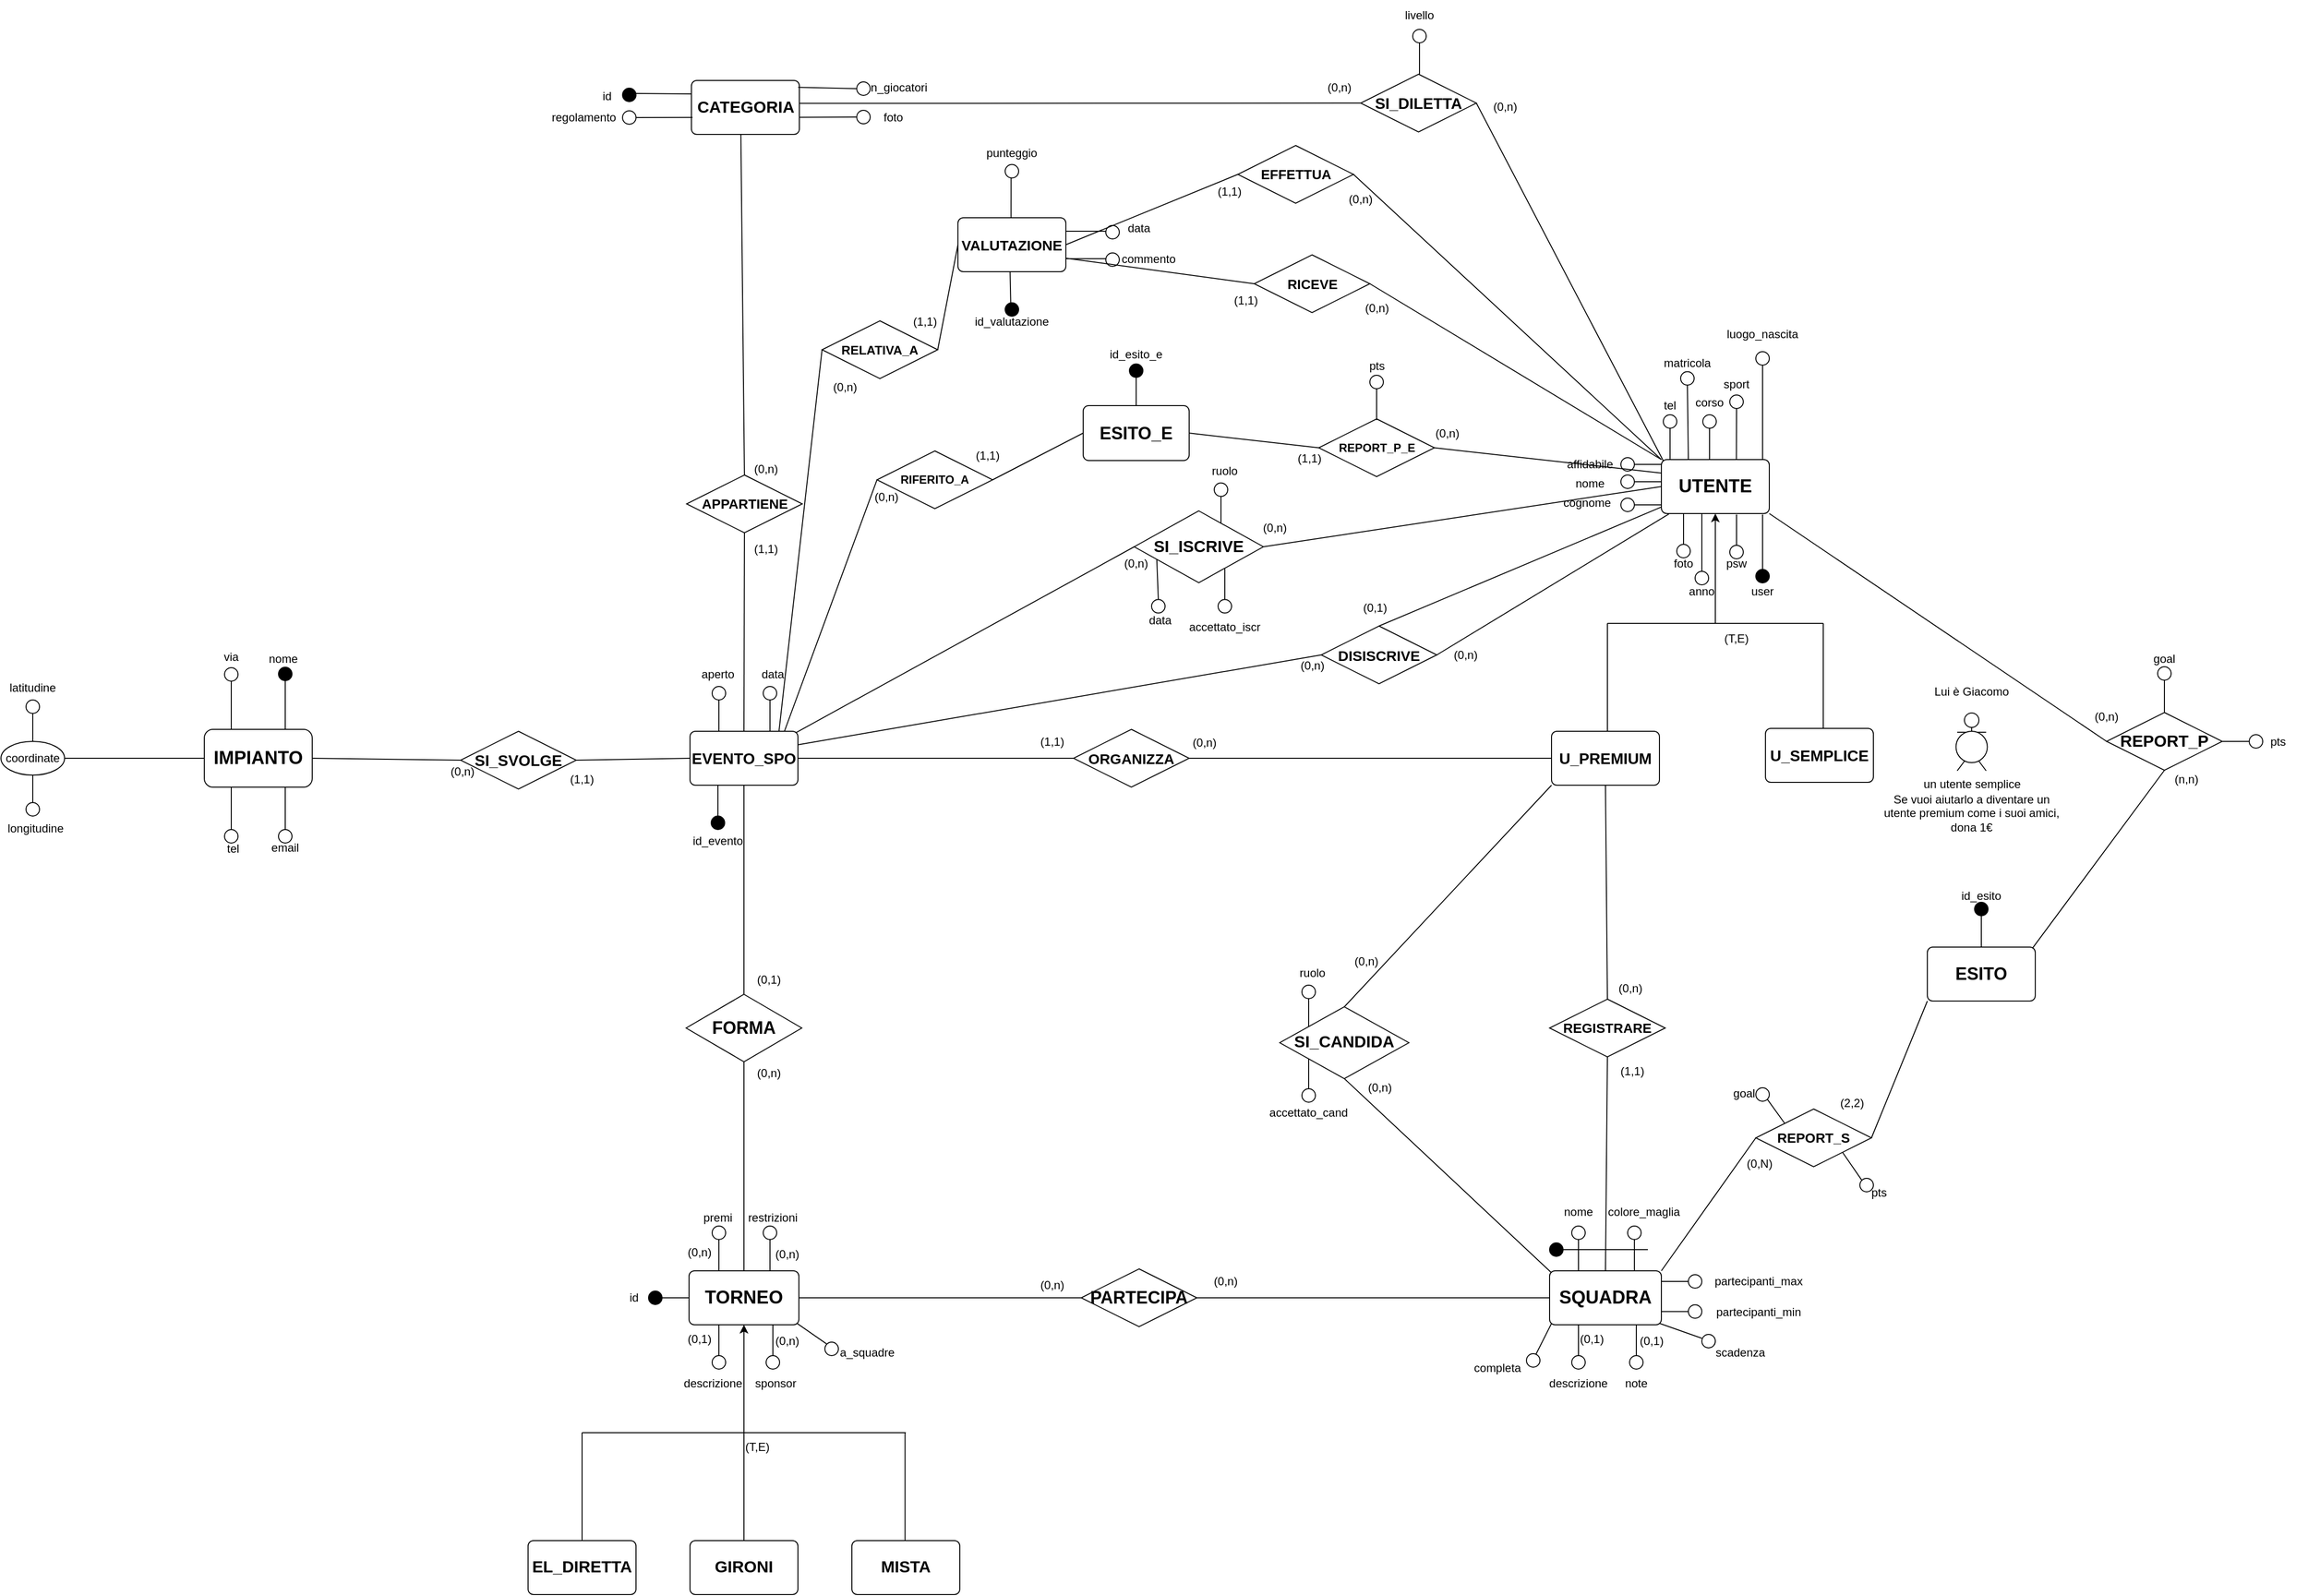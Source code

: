 <mxfile version="24.5.4" type="github">
  <diagram name="Pagina-1" id="-63KWE2EBDfRpYx0gYa-">
    <mxGraphModel dx="3674" dy="1478" grid="1" gridSize="14" guides="1" tooltips="1" connect="1" arrows="1" fold="1" page="0" pageScale="1" pageWidth="827" pageHeight="1169" background="none" math="0" shadow="0">
      <root>
        <mxCell id="0" />
        <mxCell id="1" parent="0" />
        <mxCell id="_PPmYWHMmeneKtp0pq9--51" value="" style="endArrow=none;html=1;rounded=0;exitX=1;exitY=0.5;exitDx=0;exitDy=0;entryX=0;entryY=0.5;entryDx=0;entryDy=0;" parent="1" source="_PPmYWHMmeneKtp0pq9--49" target="2d3XpBuDdh4GmcxXIJYH-4" edge="1">
          <mxGeometry width="50" height="50" relative="1" as="geometry">
            <mxPoint x="168" y="330" as="sourcePoint" />
            <mxPoint x="218" y="280" as="targetPoint" />
          </mxGeometry>
        </mxCell>
        <mxCell id="2d3XpBuDdh4GmcxXIJYH-4" value="&lt;div style=&quot;text-align: justify;&quot;&gt;&lt;span style=&quot;background-color: initial;&quot;&gt;&lt;b style=&quot;&quot;&gt;&lt;font style=&quot;font-size: 19px;&quot;&gt;UTENTE&lt;/font&gt;&lt;/b&gt;&lt;/span&gt;&lt;/div&gt;" style="rounded=1;arcSize=10;whiteSpace=wrap;html=1;align=center;" parent="1" vertex="1">
          <mxGeometry x="448" y="278" width="112" height="56" as="geometry" />
        </mxCell>
        <mxCell id="2d3XpBuDdh4GmcxXIJYH-8" value="user" style="text;html=1;align=center;verticalAlign=middle;whiteSpace=wrap;rounded=0;" parent="1" vertex="1">
          <mxGeometry x="523" y="400" width="60" height="29" as="geometry" />
        </mxCell>
        <mxCell id="2d3XpBuDdh4GmcxXIJYH-9" value="psw" style="text;html=1;align=center;verticalAlign=middle;whiteSpace=wrap;rounded=0;" parent="1" vertex="1">
          <mxGeometry x="496" y="371" width="60" height="29" as="geometry" />
        </mxCell>
        <mxCell id="2d3XpBuDdh4GmcxXIJYH-12" value="nome" style="text;html=1;align=center;verticalAlign=middle;whiteSpace=wrap;rounded=0;" parent="1" vertex="1">
          <mxGeometry x="344" y="288" width="60" height="30" as="geometry" />
        </mxCell>
        <mxCell id="2d3XpBuDdh4GmcxXIJYH-13" value="cognome" style="text;html=1;align=center;verticalAlign=middle;whiteSpace=wrap;rounded=0;" parent="1" vertex="1">
          <mxGeometry x="341" y="308" width="60" height="30" as="geometry" />
        </mxCell>
        <mxCell id="2d3XpBuDdh4GmcxXIJYH-17" value="anno" style="text;html=1;align=center;verticalAlign=middle;whiteSpace=wrap;rounded=0;" parent="1" vertex="1">
          <mxGeometry x="460" y="400" width="60" height="30" as="geometry" />
        </mxCell>
        <mxCell id="2d3XpBuDdh4GmcxXIJYH-18" value="luogo_&lt;span style=&quot;background-color: initial;&quot;&gt;nascita&lt;/span&gt;" style="text;html=1;align=center;verticalAlign=middle;whiteSpace=wrap;rounded=0;" parent="1" vertex="1">
          <mxGeometry x="523" y="133" width="60" height="30" as="geometry" />
        </mxCell>
        <mxCell id="2d3XpBuDdh4GmcxXIJYH-19" value="foto" style="text;html=1;align=center;verticalAlign=middle;whiteSpace=wrap;rounded=0;" parent="1" vertex="1">
          <mxGeometry x="441" y="371.5" width="60" height="28" as="geometry" />
        </mxCell>
        <mxCell id="2d3XpBuDdh4GmcxXIJYH-23" value="tel" style="text;html=1;align=center;verticalAlign=middle;whiteSpace=wrap;rounded=0;" parent="1" vertex="1">
          <mxGeometry x="427" y="207" width="60" height="30" as="geometry" />
        </mxCell>
        <mxCell id="2d3XpBuDdh4GmcxXIJYH-24" value="matricola" style="text;html=1;align=center;verticalAlign=middle;whiteSpace=wrap;rounded=0;" parent="1" vertex="1">
          <mxGeometry x="445" y="163" width="60" height="30" as="geometry" />
        </mxCell>
        <mxCell id="2d3XpBuDdh4GmcxXIJYH-25" value="corso" style="text;html=1;align=center;verticalAlign=middle;whiteSpace=wrap;rounded=0;" parent="1" vertex="1">
          <mxGeometry x="468" y="204" width="60" height="30" as="geometry" />
        </mxCell>
        <mxCell id="2d3XpBuDdh4GmcxXIJYH-27" value="" style="ellipse;whiteSpace=wrap;html=1;align=center;aspect=fixed;fillColor=none;strokeColor=none;resizable=0;perimeter=centerPerimeter;rotatable=0;allowArrows=0;points=[];outlineConnect=1;" parent="1" vertex="1">
          <mxGeometry x="35" y="349.25" width="10" height="10" as="geometry" />
        </mxCell>
        <mxCell id="2d3XpBuDdh4GmcxXIJYH-29" value="" style="endArrow=classic;html=1;rounded=0;entryX=0.5;entryY=1;entryDx=0;entryDy=0;" parent="1" target="2d3XpBuDdh4GmcxXIJYH-4" edge="1">
          <mxGeometry width="50" height="50" relative="1" as="geometry">
            <mxPoint x="504" y="448" as="sourcePoint" />
            <mxPoint x="522" y="364" as="targetPoint" />
          </mxGeometry>
        </mxCell>
        <mxCell id="2d3XpBuDdh4GmcxXIJYH-30" value="" style="endArrow=none;html=1;rounded=0;" parent="1" edge="1">
          <mxGeometry width="50" height="50" relative="1" as="geometry">
            <mxPoint x="392" y="448" as="sourcePoint" />
            <mxPoint x="616" y="448" as="targetPoint" />
          </mxGeometry>
        </mxCell>
        <mxCell id="2d3XpBuDdh4GmcxXIJYH-31" value="" style="endArrow=none;html=1;rounded=0;" parent="1" edge="1">
          <mxGeometry width="50" height="50" relative="1" as="geometry">
            <mxPoint x="392" y="566.5" as="sourcePoint" />
            <mxPoint x="392" y="448" as="targetPoint" />
          </mxGeometry>
        </mxCell>
        <mxCell id="2d3XpBuDdh4GmcxXIJYH-32" value="" style="endArrow=none;html=1;rounded=0;" parent="1" edge="1">
          <mxGeometry width="50" height="50" relative="1" as="geometry">
            <mxPoint x="616" y="566.5" as="sourcePoint" />
            <mxPoint x="616" y="448" as="targetPoint" />
          </mxGeometry>
        </mxCell>
        <mxCell id="2d3XpBuDdh4GmcxXIJYH-33" value="&lt;div style=&quot;text-align: justify;&quot;&gt;&lt;b style=&quot;background-color: initial;&quot;&gt;&lt;font style=&quot;font-size: 16px;&quot;&gt;U_PREMIUM&lt;/font&gt;&lt;/b&gt;&lt;/div&gt;" style="rounded=1;arcSize=10;whiteSpace=wrap;html=1;align=center;" parent="1" vertex="1">
          <mxGeometry x="334" y="560" width="112" height="56" as="geometry" />
        </mxCell>
        <mxCell id="2d3XpBuDdh4GmcxXIJYH-34" value="&lt;b&gt;&lt;font style=&quot;font-size: 16px;&quot;&gt;U_SEMPLICE&lt;/font&gt;&lt;/b&gt;" style="rounded=1;arcSize=10;whiteSpace=wrap;html=1;align=center;" parent="1" vertex="1">
          <mxGeometry x="556" y="557" width="112" height="56" as="geometry" />
        </mxCell>
        <mxCell id="2d3XpBuDdh4GmcxXIJYH-35" value="&lt;b&gt;&lt;font style=&quot;font-size: 15px;&quot;&gt;ORGANIZZA&lt;/font&gt;&lt;/b&gt;" style="shape=rhombus;perimeter=rhombusPerimeter;whiteSpace=wrap;html=1;align=center;" parent="1" vertex="1">
          <mxGeometry x="-162" y="558" width="120" height="60" as="geometry" />
        </mxCell>
        <mxCell id="2d3XpBuDdh4GmcxXIJYH-36" value="" style="endArrow=none;html=1;rounded=0;entryX=0;entryY=0.5;entryDx=0;entryDy=0;exitX=1;exitY=0.5;exitDx=0;exitDy=0;" parent="1" source="2d3XpBuDdh4GmcxXIJYH-35" target="2d3XpBuDdh4GmcxXIJYH-33" edge="1">
          <mxGeometry width="50" height="50" relative="1" as="geometry">
            <mxPoint x="-14" y="624" as="sourcePoint" />
            <mxPoint x="36" y="574" as="targetPoint" />
          </mxGeometry>
        </mxCell>
        <mxCell id="2d3XpBuDdh4GmcxXIJYH-37" value="&lt;b&gt;&lt;font style=&quot;font-size: 16px;&quot;&gt;EVENTO_SPO&lt;/font&gt;&lt;/b&gt;" style="rounded=1;arcSize=10;whiteSpace=wrap;html=1;align=center;" parent="1" vertex="1">
          <mxGeometry x="-560" y="560" width="112" height="56" as="geometry" />
        </mxCell>
        <mxCell id="2d3XpBuDdh4GmcxXIJYH-38" value="" style="endArrow=none;html=1;rounded=0;entryX=0;entryY=0.5;entryDx=0;entryDy=0;exitX=1;exitY=0.5;exitDx=0;exitDy=0;" parent="1" source="2d3XpBuDdh4GmcxXIJYH-37" target="2d3XpBuDdh4GmcxXIJYH-35" edge="1">
          <mxGeometry width="50" height="50" relative="1" as="geometry">
            <mxPoint x="-322" y="624" as="sourcePoint" />
            <mxPoint x="-272" y="574" as="targetPoint" />
          </mxGeometry>
        </mxCell>
        <mxCell id="2d3XpBuDdh4GmcxXIJYH-40" value="id_evento" style="text;html=1;align=center;verticalAlign=middle;whiteSpace=wrap;rounded=0;" parent="1" vertex="1">
          <mxGeometry x="-561" y="659" width="60" height="30" as="geometry" />
        </mxCell>
        <mxCell id="2d3XpBuDdh4GmcxXIJYH-43" value="data" style="text;html=1;align=center;verticalAlign=middle;whiteSpace=wrap;rounded=0;" parent="1" vertex="1">
          <mxGeometry x="-504" y="485.5" width="60" height="30" as="geometry" />
        </mxCell>
        <mxCell id="2d3XpBuDdh4GmcxXIJYH-44" value="aperto" style="text;html=1;align=center;verticalAlign=middle;whiteSpace=wrap;rounded=0;" parent="1" vertex="1">
          <mxGeometry x="-561" y="486" width="60" height="30" as="geometry" />
        </mxCell>
        <mxCell id="2d3XpBuDdh4GmcxXIJYH-45" value="&lt;b&gt;&lt;font style=&quot;font-size: 19px;&quot;&gt;IMPIANTO&lt;/font&gt;&lt;/b&gt;" style="rounded=1;whiteSpace=wrap;html=1;direction=east;" parent="1" vertex="1">
          <mxGeometry x="-1064" y="558" width="112" height="60" as="geometry" />
        </mxCell>
        <mxCell id="2d3XpBuDdh4GmcxXIJYH-47" value="&lt;b&gt;&lt;font style=&quot;font-size: 16px;&quot;&gt;SI_SVOLGE&lt;/font&gt;&lt;/b&gt;" style="shape=rhombus;perimeter=rhombusPerimeter;whiteSpace=wrap;html=1;align=center;" parent="1" vertex="1">
          <mxGeometry x="-798" y="560" width="120" height="60" as="geometry" />
        </mxCell>
        <mxCell id="2d3XpBuDdh4GmcxXIJYH-49" value="" style="endArrow=none;html=1;rounded=0;entryX=1;entryY=0.5;entryDx=0;entryDy=0;exitX=0;exitY=0.5;exitDx=0;exitDy=0;" parent="1" source="2d3XpBuDdh4GmcxXIJYH-37" target="2d3XpBuDdh4GmcxXIJYH-47" edge="1">
          <mxGeometry width="50" height="50" relative="1" as="geometry">
            <mxPoint x="-532" y="498" as="sourcePoint" />
            <mxPoint x="-482" y="448" as="targetPoint" />
          </mxGeometry>
        </mxCell>
        <mxCell id="2d3XpBuDdh4GmcxXIJYH-55" value="nome" style="text;html=1;align=center;verticalAlign=middle;whiteSpace=wrap;rounded=0;direction=east;" parent="1" vertex="1">
          <mxGeometry x="-1012" y="469.5" width="60" height="30" as="geometry" />
        </mxCell>
        <mxCell id="2d3XpBuDdh4GmcxXIJYH-61" value="via" style="text;html=1;align=center;verticalAlign=middle;whiteSpace=wrap;rounded=0;direction=east;" parent="1" vertex="1">
          <mxGeometry x="-1066" y="468" width="60" height="30" as="geometry" />
        </mxCell>
        <mxCell id="2d3XpBuDdh4GmcxXIJYH-65" value="tel" style="text;html=1;align=center;verticalAlign=middle;whiteSpace=wrap;rounded=0;direction=east;" parent="1" vertex="1">
          <mxGeometry x="-1064" y="667" width="60" height="30" as="geometry" />
        </mxCell>
        <mxCell id="2d3XpBuDdh4GmcxXIJYH-66" value="email" style="text;html=1;align=center;verticalAlign=top;whiteSpace=wrap;rounded=0;direction=east;" parent="1" vertex="1">
          <mxGeometry x="-1010" y="667" width="60" height="30" as="geometry" />
        </mxCell>
        <mxCell id="c_5whPo5ll7_a1Px60WQ-2" value="&lt;b&gt;&lt;font style=&quot;font-size: 17px;&quot;&gt;CATEGORIA&lt;/font&gt;&lt;/b&gt;" style="rounded=1;arcSize=10;whiteSpace=wrap;html=1;align=center;" parent="1" vertex="1">
          <mxGeometry x="-558.5" y="-115.5" width="112" height="56" as="geometry" />
        </mxCell>
        <mxCell id="c_5whPo5ll7_a1Px60WQ-7" value="id" style="text;html=1;align=center;verticalAlign=middle;whiteSpace=wrap;rounded=0;" parent="1" vertex="1">
          <mxGeometry x="-676" y="-114" width="60" height="30" as="geometry" />
        </mxCell>
        <mxCell id="c_5whPo5ll7_a1Px60WQ-8" value="n_giocatori" style="text;html=1;align=center;verticalAlign=middle;whiteSpace=wrap;rounded=0;" parent="1" vertex="1">
          <mxGeometry x="-373" y="-123.5" width="60" height="30" as="geometry" />
        </mxCell>
        <mxCell id="c_5whPo5ll7_a1Px60WQ-9" value="regolamento" style="text;html=1;align=center;verticalAlign=middle;whiteSpace=wrap;rounded=0;" parent="1" vertex="1">
          <mxGeometry x="-700" y="-92" width="60" height="30" as="geometry" />
        </mxCell>
        <mxCell id="c_5whPo5ll7_a1Px60WQ-12" value="foto" style="text;html=1;align=center;verticalAlign=middle;whiteSpace=wrap;rounded=0;" parent="1" vertex="1">
          <mxGeometry x="-379" y="-92" width="60" height="30" as="geometry" />
        </mxCell>
        <mxCell id="c_5whPo5ll7_a1Px60WQ-14" value="&lt;b&gt;&lt;font style=&quot;font-size: 14px;&quot;&gt;APPARTIENE&lt;/font&gt;&lt;/b&gt;" style="shape=rhombus;perimeter=rhombusPerimeter;whiteSpace=wrap;html=1;align=center;" parent="1" vertex="1">
          <mxGeometry x="-563.5" y="294" width="120" height="60" as="geometry" />
        </mxCell>
        <mxCell id="c_5whPo5ll7_a1Px60WQ-15" value="" style="endArrow=none;html=1;rounded=0;entryX=0.5;entryY=0;entryDx=0;entryDy=0;exitX=0.458;exitY=1.003;exitDx=0;exitDy=0;exitPerimeter=0;" parent="1" source="c_5whPo5ll7_a1Px60WQ-2" target="c_5whPo5ll7_a1Px60WQ-14" edge="1">
          <mxGeometry width="50" height="50" relative="1" as="geometry">
            <mxPoint x="-905.5" y="144.75" as="sourcePoint" />
            <mxPoint x="-141.5" y="424.75" as="targetPoint" />
          </mxGeometry>
        </mxCell>
        <mxCell id="c_5whPo5ll7_a1Px60WQ-16" value="" style="endArrow=none;html=1;rounded=0;entryX=0.5;entryY=0;entryDx=0;entryDy=0;exitX=0.5;exitY=1;exitDx=0;exitDy=0;" parent="1" source="c_5whPo5ll7_a1Px60WQ-14" target="2d3XpBuDdh4GmcxXIJYH-37" edge="1">
          <mxGeometry width="50" height="50" relative="1" as="geometry">
            <mxPoint x="-784" y="392" as="sourcePoint" />
            <mxPoint x="-616" y="390.5" as="targetPoint" />
          </mxGeometry>
        </mxCell>
        <mxCell id="c_5whPo5ll7_a1Px60WQ-17" value="&lt;b&gt;&lt;font style=&quot;font-size: 19px;&quot;&gt;TORNEO&lt;/font&gt;&lt;/b&gt;" style="rounded=1;arcSize=10;whiteSpace=wrap;html=1;align=center;" parent="1" vertex="1">
          <mxGeometry x="-561" y="1120" width="114" height="56" as="geometry" />
        </mxCell>
        <mxCell id="c_5whPo5ll7_a1Px60WQ-19" value="&lt;b&gt;&lt;font style=&quot;font-size: 18px;&quot;&gt;FORMA&lt;/font&gt;&lt;/b&gt;" style="shape=rhombus;perimeter=rhombusPerimeter;whiteSpace=wrap;html=1;align=center;" parent="1" vertex="1">
          <mxGeometry x="-564" y="833" width="120" height="70" as="geometry" />
        </mxCell>
        <mxCell id="c_5whPo5ll7_a1Px60WQ-20" value="" style="endArrow=none;html=1;rounded=0;entryX=0.5;entryY=1;entryDx=0;entryDy=0;exitX=0.5;exitY=0;exitDx=0;exitDy=0;" parent="1" source="c_5whPo5ll7_a1Px60WQ-17" target="c_5whPo5ll7_a1Px60WQ-19" edge="1">
          <mxGeometry width="50" height="50" relative="1" as="geometry">
            <mxPoint x="-490" y="1030" as="sourcePoint" />
            <mxPoint x="-440" y="980" as="targetPoint" />
          </mxGeometry>
        </mxCell>
        <mxCell id="c_5whPo5ll7_a1Px60WQ-22" value="" style="endArrow=none;html=1;rounded=0;entryX=0.5;entryY=1;entryDx=0;entryDy=0;exitX=0.5;exitY=0;exitDx=0;exitDy=0;" parent="1" source="c_5whPo5ll7_a1Px60WQ-19" target="2d3XpBuDdh4GmcxXIJYH-37" edge="1">
          <mxGeometry width="50" height="50" relative="1" as="geometry">
            <mxPoint x="-532" y="764" as="sourcePoint" />
            <mxPoint x="-482" y="714" as="targetPoint" />
          </mxGeometry>
        </mxCell>
        <mxCell id="c_5whPo5ll7_a1Px60WQ-23" style="edgeStyle=orthogonalEdgeStyle;rounded=0;orthogonalLoop=1;jettySize=auto;html=1;exitX=0.5;exitY=1;exitDx=0;exitDy=0;" parent="1" source="c_5whPo5ll7_a1Px60WQ-19" target="c_5whPo5ll7_a1Px60WQ-19" edge="1">
          <mxGeometry relative="1" as="geometry" />
        </mxCell>
        <mxCell id="c_5whPo5ll7_a1Px60WQ-29" value="id" style="text;html=1;align=center;verticalAlign=middle;whiteSpace=wrap;rounded=0;" parent="1" vertex="1">
          <mxGeometry x="-648" y="1133" width="60" height="30" as="geometry" />
        </mxCell>
        <mxCell id="c_5whPo5ll7_a1Px60WQ-30" value="sponsor" style="text;html=1;align=center;verticalAlign=middle;whiteSpace=wrap;rounded=0;" parent="1" vertex="1">
          <mxGeometry x="-501" y="1222" width="60" height="30" as="geometry" />
        </mxCell>
        <mxCell id="c_5whPo5ll7_a1Px60WQ-31" value="descrizione" style="text;html=1;align=center;verticalAlign=middle;whiteSpace=wrap;rounded=0;" parent="1" vertex="1">
          <mxGeometry x="-566" y="1222" width="60" height="30" as="geometry" />
        </mxCell>
        <mxCell id="c_5whPo5ll7_a1Px60WQ-32" value="restrizioni" style="text;html=1;align=center;verticalAlign=middle;whiteSpace=wrap;rounded=0;" parent="1" vertex="1">
          <mxGeometry x="-504" y="1050" width="60" height="30" as="geometry" />
        </mxCell>
        <mxCell id="c_5whPo5ll7_a1Px60WQ-33" value="premi" style="text;html=1;align=center;verticalAlign=middle;whiteSpace=wrap;rounded=0;" parent="1" vertex="1">
          <mxGeometry x="-561" y="1050" width="60" height="30" as="geometry" />
        </mxCell>
        <mxCell id="c_5whPo5ll7_a1Px60WQ-34" value="" style="endArrow=none;html=1;rounded=0;" parent="1" edge="1">
          <mxGeometry width="50" height="50" relative="1" as="geometry">
            <mxPoint x="-672" y="1288" as="sourcePoint" />
            <mxPoint x="-336" y="1288" as="targetPoint" />
          </mxGeometry>
        </mxCell>
        <mxCell id="c_5whPo5ll7_a1Px60WQ-35" value="" style="endArrow=none;html=1;rounded=0;" parent="1" edge="1">
          <mxGeometry width="50" height="50" relative="1" as="geometry">
            <mxPoint x="-672" y="1400" as="sourcePoint" />
            <mxPoint x="-672" y="1288" as="targetPoint" />
          </mxGeometry>
        </mxCell>
        <mxCell id="c_5whPo5ll7_a1Px60WQ-36" value="" style="endArrow=none;html=1;rounded=0;" parent="1" edge="1">
          <mxGeometry width="50" height="50" relative="1" as="geometry">
            <mxPoint x="-336.83" y="1400" as="sourcePoint" />
            <mxPoint x="-336.83" y="1288" as="targetPoint" />
          </mxGeometry>
        </mxCell>
        <mxCell id="c_5whPo5ll7_a1Px60WQ-37" value="&lt;div style=&quot;text-align: justify;&quot;&gt;&lt;b style=&quot;background-color: initial;&quot;&gt;&lt;font style=&quot;font-size: 17px;&quot;&gt;EL_DIRETTA&lt;/font&gt;&lt;/b&gt;&lt;/div&gt;" style="rounded=1;arcSize=10;whiteSpace=wrap;html=1;align=center;" parent="1" vertex="1">
          <mxGeometry x="-728" y="1400" width="112" height="56" as="geometry" />
        </mxCell>
        <mxCell id="c_5whPo5ll7_a1Px60WQ-38" value="&lt;b&gt;&lt;font style=&quot;font-size: 17px;&quot;&gt;MISTA&lt;/font&gt;&lt;/b&gt;" style="rounded=1;arcSize=10;whiteSpace=wrap;html=1;align=center;" parent="1" vertex="1">
          <mxGeometry x="-392" y="1400" width="112" height="56" as="geometry" />
        </mxCell>
        <mxCell id="c_5whPo5ll7_a1Px60WQ-39" value="" style="endArrow=classic;html=1;rounded=0;entryX=0.5;entryY=1;entryDx=0;entryDy=0;" parent="1" edge="1">
          <mxGeometry width="50" height="50" relative="1" as="geometry">
            <mxPoint x="-504" y="1288" as="sourcePoint" />
            <mxPoint x="-504" y="1176" as="targetPoint" />
          </mxGeometry>
        </mxCell>
        <mxCell id="c_5whPo5ll7_a1Px60WQ-41" value="&lt;b&gt;&lt;font style=&quot;font-size: 17px;&quot;&gt;GIRONI&lt;/font&gt;&lt;/b&gt;" style="rounded=1;arcSize=10;whiteSpace=wrap;html=1;align=center;" parent="1" vertex="1">
          <mxGeometry x="-560" y="1400" width="112" height="56" as="geometry" />
        </mxCell>
        <mxCell id="c_5whPo5ll7_a1Px60WQ-42" value="" style="endArrow=none;html=1;rounded=0;" parent="1" source="c_5whPo5ll7_a1Px60WQ-41" edge="1">
          <mxGeometry width="50" height="50" relative="1" as="geometry">
            <mxPoint x="-546" y="1380" as="sourcePoint" />
            <mxPoint x="-504" y="1288" as="targetPoint" />
            <Array as="points">
              <mxPoint x="-504" y="1358" />
            </Array>
          </mxGeometry>
        </mxCell>
        <mxCell id="c_5whPo5ll7_a1Px60WQ-47" value="&lt;font style=&quot;font-size: 14px;&quot;&gt;&lt;b&gt;REGISTRARE&lt;/b&gt;&lt;/font&gt;" style="shape=rhombus;perimeter=rhombusPerimeter;whiteSpace=wrap;html=1;align=center;" parent="1" vertex="1">
          <mxGeometry x="332" y="838" width="120" height="60" as="geometry" />
        </mxCell>
        <mxCell id="c_5whPo5ll7_a1Px60WQ-48" value="&lt;b&gt;&lt;font style=&quot;font-size: 19px;&quot;&gt;SQUADRA&lt;/font&gt;&lt;/b&gt;" style="rounded=1;arcSize=10;whiteSpace=wrap;html=1;align=center;" parent="1" vertex="1">
          <mxGeometry x="332" y="1120" width="116" height="56" as="geometry" />
        </mxCell>
        <mxCell id="c_5whPo5ll7_a1Px60WQ-49" value="" style="endArrow=none;html=1;rounded=0;entryX=0.5;entryY=1;entryDx=0;entryDy=0;exitX=0.5;exitY=0;exitDx=0;exitDy=0;" parent="1" source="c_5whPo5ll7_a1Px60WQ-47" target="2d3XpBuDdh4GmcxXIJYH-33" edge="1">
          <mxGeometry width="50" height="50" relative="1" as="geometry">
            <mxPoint x="318" y="764" as="sourcePoint" />
            <mxPoint x="368" y="714" as="targetPoint" />
          </mxGeometry>
        </mxCell>
        <mxCell id="c_5whPo5ll7_a1Px60WQ-50" value="" style="endArrow=none;html=1;rounded=0;entryX=0.5;entryY=1;entryDx=0;entryDy=0;exitX=0.5;exitY=0;exitDx=0;exitDy=0;" parent="1" source="c_5whPo5ll7_a1Px60WQ-48" target="c_5whPo5ll7_a1Px60WQ-47" edge="1">
          <mxGeometry width="50" height="50" relative="1" as="geometry">
            <mxPoint x="388" y="1044" as="sourcePoint" />
            <mxPoint x="438" y="994" as="targetPoint" />
          </mxGeometry>
        </mxCell>
        <mxCell id="c_5whPo5ll7_a1Px60WQ-60" value="nome" style="text;html=1;align=center;verticalAlign=middle;whiteSpace=wrap;rounded=0;" parent="1" vertex="1">
          <mxGeometry x="332" y="1043.5" width="60" height="30" as="geometry" />
        </mxCell>
        <mxCell id="c_5whPo5ll7_a1Px60WQ-61" value="colore_maglia" style="text;html=1;align=center;verticalAlign=middle;whiteSpace=wrap;rounded=0;" parent="1" vertex="1">
          <mxGeometry x="400" y="1043.5" width="60" height="30" as="geometry" />
        </mxCell>
        <mxCell id="c_5whPo5ll7_a1Px60WQ-62" value="partecipanti_max" style="text;html=1;align=center;verticalAlign=middle;whiteSpace=wrap;rounded=0;" parent="1" vertex="1">
          <mxGeometry x="519" y="1116" width="60" height="30" as="geometry" />
        </mxCell>
        <mxCell id="c_5whPo5ll7_a1Px60WQ-63" value="partecipanti_min" style="text;html=1;align=center;verticalAlign=middle;whiteSpace=wrap;rounded=0;" parent="1" vertex="1">
          <mxGeometry x="519" y="1148" width="60" height="30" as="geometry" />
        </mxCell>
        <mxCell id="c_5whPo5ll7_a1Px60WQ-64" value="descrizione" style="text;html=1;align=center;verticalAlign=middle;whiteSpace=wrap;rounded=0;" parent="1" vertex="1">
          <mxGeometry x="332" y="1222" width="60" height="30" as="geometry" />
        </mxCell>
        <mxCell id="c_5whPo5ll7_a1Px60WQ-66" value="note" style="text;html=1;align=center;verticalAlign=middle;whiteSpace=wrap;rounded=0;" parent="1" vertex="1">
          <mxGeometry x="392" y="1222" width="60" height="30" as="geometry" />
        </mxCell>
        <mxCell id="c_5whPo5ll7_a1Px60WQ-84" value="data" style="text;html=1;align=center;verticalAlign=middle;whiteSpace=wrap;rounded=0;" parent="1" vertex="1">
          <mxGeometry x="-123.95" y="22.5" width="60" height="30" as="geometry" />
        </mxCell>
        <mxCell id="c_5whPo5ll7_a1Px60WQ-86" value="punteggio" style="text;html=1;align=center;verticalAlign=middle;whiteSpace=wrap;rounded=0;" parent="1" vertex="1">
          <mxGeometry x="-255.95" y="-55.25" width="60" height="30" as="geometry" />
        </mxCell>
        <mxCell id="p33J7JNSHubDcJJtzhHf-2" value="coordinate" style="ellipse;whiteSpace=wrap;html=1;align=center;direction=east;" parent="1" vertex="1">
          <mxGeometry x="-1275" y="570.5" width="66" height="35" as="geometry" />
        </mxCell>
        <mxCell id="p33J7JNSHubDcJJtzhHf-7" value="latitudine" style="text;html=1;align=center;verticalAlign=middle;whiteSpace=wrap;rounded=0;direction=east;" parent="1" vertex="1">
          <mxGeometry x="-1272" y="499.5" width="60" height="30" as="geometry" />
        </mxCell>
        <mxCell id="p33J7JNSHubDcJJtzhHf-8" value="longitudine" style="text;html=1;align=center;verticalAlign=middle;whiteSpace=wrap;rounded=0;direction=east;" parent="1" vertex="1">
          <mxGeometry x="-1269" y="646" width="60" height="30" as="geometry" />
        </mxCell>
        <mxCell id="p33J7JNSHubDcJJtzhHf-17" value="ruolo" style="text;html=1;align=center;verticalAlign=middle;whiteSpace=wrap;rounded=0;" parent="1" vertex="1">
          <mxGeometry x="-35" y="274.75" width="60" height="30" as="geometry" />
        </mxCell>
        <mxCell id="p33J7JNSHubDcJJtzhHf-18" value="data" style="text;html=1;align=center;verticalAlign=middle;whiteSpace=wrap;rounded=0;" parent="1" vertex="1">
          <mxGeometry x="-102" y="430" width="60" height="30" as="geometry" />
        </mxCell>
        <mxCell id="p33J7JNSHubDcJJtzhHf-20" value="&lt;b&gt;&lt;font style=&quot;font-size: 18px;&quot;&gt;ESITO&lt;/font&gt;&lt;/b&gt;" style="rounded=1;arcSize=10;whiteSpace=wrap;html=1;align=center;" parent="1" vertex="1">
          <mxGeometry x="724" y="784" width="112" height="56" as="geometry" />
        </mxCell>
        <mxCell id="p33J7JNSHubDcJJtzhHf-53" value="goal" style="text;html=1;align=center;verticalAlign=middle;whiteSpace=wrap;rounded=0;" parent="1" vertex="1">
          <mxGeometry x="940" y="469.5" width="60" height="30" as="geometry" />
        </mxCell>
        <mxCell id="p33J7JNSHubDcJJtzhHf-54" value="pts" style="text;html=1;align=center;verticalAlign=middle;whiteSpace=wrap;rounded=0;" parent="1" vertex="1">
          <mxGeometry x="1058" y="555.5" width="60" height="30" as="geometry" />
        </mxCell>
        <mxCell id="p33J7JNSHubDcJJtzhHf-55" value="" style="endArrow=none;html=1;rounded=0;exitX=0.973;exitY=0.024;exitDx=0;exitDy=0;entryX=0.5;entryY=1;entryDx=0;entryDy=0;exitPerimeter=0;" parent="1" source="p33J7JNSHubDcJJtzhHf-20" target="Q12W83flebK6DkI4KkJT-18" edge="1">
          <mxGeometry width="50" height="50" relative="1" as="geometry">
            <mxPoint x="849.998" y="783.904" as="sourcePoint" />
            <mxPoint x="858.54" y="779.625" as="targetPoint" />
          </mxGeometry>
        </mxCell>
        <mxCell id="p33J7JNSHubDcJJtzhHf-61" value="id_esito" style="text;html=1;align=center;verticalAlign=middle;whiteSpace=wrap;rounded=0;" parent="1" vertex="1">
          <mxGeometry x="750" y="716" width="60" height="30" as="geometry" />
        </mxCell>
        <mxCell id="Nxy0P4lHTAv6eegYPjBZ-17" value="accettato_iscr" style="text;html=1;align=center;verticalAlign=middle;whiteSpace=wrap;rounded=0;" parent="1" vertex="1">
          <mxGeometry x="-35" y="437.25" width="60" height="30" as="geometry" />
        </mxCell>
        <mxCell id="Nxy0P4lHTAv6eegYPjBZ-18" value="&lt;b&gt;&lt;font style=&quot;font-size: 18px;&quot;&gt;PARTECIPA&lt;/font&gt;&lt;/b&gt;" style="shape=rhombus;perimeter=rhombusPerimeter;whiteSpace=wrap;html=1;align=center;" parent="1" vertex="1">
          <mxGeometry x="-154" y="1118" width="120" height="60" as="geometry" />
        </mxCell>
        <mxCell id="Nxy0P4lHTAv6eegYPjBZ-22" value="" style="endArrow=none;html=1;rounded=0;exitX=1;exitY=0.5;exitDx=0;exitDy=0;entryX=0;entryY=0.5;entryDx=0;entryDy=0;" parent="1" source="c_5whPo5ll7_a1Px60WQ-17" target="Nxy0P4lHTAv6eegYPjBZ-18" edge="1">
          <mxGeometry width="50" height="50" relative="1" as="geometry">
            <mxPoint x="-392" y="1142" as="sourcePoint" />
            <mxPoint x="-342" y="1092" as="targetPoint" />
          </mxGeometry>
        </mxCell>
        <mxCell id="Nxy0P4lHTAv6eegYPjBZ-23" value="" style="endArrow=none;html=1;rounded=0;exitX=1;exitY=0.5;exitDx=0;exitDy=0;entryX=0;entryY=0.5;entryDx=0;entryDy=0;" parent="1" source="Nxy0P4lHTAv6eegYPjBZ-18" target="c_5whPo5ll7_a1Px60WQ-48" edge="1">
          <mxGeometry width="50" height="50" relative="1" as="geometry">
            <mxPoint x="-168" y="1086" as="sourcePoint" />
            <mxPoint x="-118" y="1036" as="targetPoint" />
          </mxGeometry>
        </mxCell>
        <mxCell id="Nxy0P4lHTAv6eegYPjBZ-43" value="affidabile" style="text;html=1;align=center;verticalAlign=middle;whiteSpace=wrap;rounded=0;" parent="1" vertex="1">
          <mxGeometry x="344" y="268" width="60" height="30" as="geometry" />
        </mxCell>
        <mxCell id="Nxy0P4lHTAv6eegYPjBZ-52" value="sport" style="text;html=1;align=center;verticalAlign=middle;whiteSpace=wrap;rounded=0;" parent="1" vertex="1">
          <mxGeometry x="496" y="185" width="60" height="30" as="geometry" />
        </mxCell>
        <mxCell id="Nxy0P4lHTAv6eegYPjBZ-55" value="" style="endArrow=none;html=1;rounded=0;exitX=0;exitY=0.5;exitDx=0;exitDy=0;entryX=1;entryY=0.5;entryDx=0;entryDy=0;" parent="1" source="2d3XpBuDdh4GmcxXIJYH-45" target="p33J7JNSHubDcJJtzhHf-2" edge="1">
          <mxGeometry width="50" height="50" relative="1" as="geometry">
            <mxPoint x="-1346" y="518" as="sourcePoint" />
            <mxPoint x="-1248" y="482" as="targetPoint" />
          </mxGeometry>
        </mxCell>
        <mxCell id="Nxy0P4lHTAv6eegYPjBZ-73" value="(0,n)" style="text;html=1;align=center;verticalAlign=middle;whiteSpace=wrap;rounded=0;" parent="1" vertex="1">
          <mxGeometry x="386" y="812" width="60" height="30" as="geometry" />
        </mxCell>
        <mxCell id="Nxy0P4lHTAv6eegYPjBZ-74" value="(1,1)" style="text;html=1;align=center;verticalAlign=middle;whiteSpace=wrap;rounded=0;" parent="1" vertex="1">
          <mxGeometry x="388" y="898" width="60" height="30" as="geometry" />
        </mxCell>
        <mxCell id="Nxy0P4lHTAv6eegYPjBZ-77" value="(0,n)" style="text;html=1;align=center;verticalAlign=middle;whiteSpace=wrap;rounded=0;" parent="1" vertex="1">
          <mxGeometry x="-34" y="1116" width="60" height="30" as="geometry" />
        </mxCell>
        <mxCell id="Nxy0P4lHTAv6eegYPjBZ-78" value="(0,n)" style="text;html=1;align=center;verticalAlign=middle;whiteSpace=wrap;rounded=0;" parent="1" vertex="1">
          <mxGeometry x="-214" y="1120" width="60" height="30" as="geometry" />
        </mxCell>
        <mxCell id="Nxy0P4lHTAv6eegYPjBZ-79" value="(0,1)" style="text;html=1;align=center;verticalAlign=middle;whiteSpace=wrap;rounded=0;" parent="1" vertex="1">
          <mxGeometry x="-508" y="803" width="60" height="30" as="geometry" />
        </mxCell>
        <mxCell id="Nxy0P4lHTAv6eegYPjBZ-80" value="(0,n)" style="text;html=1;align=center;verticalAlign=middle;whiteSpace=wrap;rounded=0;" parent="1" vertex="1">
          <mxGeometry x="-508" y="900" width="60" height="30" as="geometry" />
        </mxCell>
        <mxCell id="Nxy0P4lHTAv6eegYPjBZ-81" value="(0,n)" style="text;html=1;align=center;verticalAlign=middle;whiteSpace=wrap;rounded=0;" parent="1" vertex="1">
          <mxGeometry x="-56" y="557" width="60" height="30" as="geometry" />
        </mxCell>
        <mxCell id="Nxy0P4lHTAv6eegYPjBZ-82" value="(1,1)" style="text;html=1;align=center;verticalAlign=middle;whiteSpace=wrap;rounded=0;" parent="1" vertex="1">
          <mxGeometry x="-214" y="555.5" width="60" height="30" as="geometry" />
        </mxCell>
        <mxCell id="Nxy0P4lHTAv6eegYPjBZ-83" value="(1,1)" style="text;html=1;align=center;verticalAlign=middle;whiteSpace=wrap;rounded=0;" parent="1" vertex="1">
          <mxGeometry x="-511.5" y="356" width="60" height="30" as="geometry" />
        </mxCell>
        <mxCell id="Nxy0P4lHTAv6eegYPjBZ-84" value="(0,n)" style="text;html=1;align=center;verticalAlign=middle;whiteSpace=wrap;rounded=0;" parent="1" vertex="1">
          <mxGeometry x="-511.5" y="272.5" width="60" height="30" as="geometry" />
        </mxCell>
        <mxCell id="Nxy0P4lHTAv6eegYPjBZ-85" value="(1,1)" style="text;html=1;align=center;verticalAlign=middle;whiteSpace=wrap;rounded=0;" parent="1" vertex="1">
          <mxGeometry x="-702" y="595" width="60" height="30" as="geometry" />
        </mxCell>
        <mxCell id="Nxy0P4lHTAv6eegYPjBZ-86" value="(0,n)" style="text;html=1;align=center;verticalAlign=middle;whiteSpace=wrap;rounded=0;" parent="1" vertex="1">
          <mxGeometry x="-826" y="587" width="60" height="30" as="geometry" />
        </mxCell>
        <mxCell id="Nxy0P4lHTAv6eegYPjBZ-87" value="(T,E)" style="text;html=1;align=center;verticalAlign=middle;whiteSpace=wrap;rounded=0;" parent="1" vertex="1">
          <mxGeometry x="496" y="449" width="60" height="30" as="geometry" />
        </mxCell>
        <mxCell id="Nxy0P4lHTAv6eegYPjBZ-89" value="(T,E)" style="text;html=1;align=center;verticalAlign=middle;whiteSpace=wrap;rounded=0;" parent="1" vertex="1">
          <mxGeometry x="-520" y="1288" width="60" height="30" as="geometry" />
        </mxCell>
        <mxCell id="Nxy0P4lHTAv6eegYPjBZ-91" value="" style="group;movable=0;resizable=0;rotatable=0;deletable=0;editable=0;locked=1;connectable=0;" parent="1" vertex="1" connectable="0">
          <mxGeometry x="672" y="504" width="196" height="163" as="geometry" />
        </mxCell>
        <mxCell id="LlNJrqZkrt-LbO2q0fCe-2" value="" style="group;movable=0;resizable=0;rotatable=0;deletable=0;editable=0;locked=1;connectable=0;" parent="Nxy0P4lHTAv6eegYPjBZ-91" vertex="1" connectable="0">
          <mxGeometry x="54" width="88" height="97" as="geometry" />
        </mxCell>
        <mxCell id="p33J7JNSHubDcJJtzhHf-26" value="un utente semplice" style="shape=umlActor;verticalLabelPosition=bottom;verticalAlign=top;html=1;movable=0;resizable=0;rotatable=0;deletable=0;editable=0;locked=1;connectable=0;" parent="LlNJrqZkrt-LbO2q0fCe-2" vertex="1">
          <mxGeometry x="29" y="37" width="30" height="60" as="geometry" />
        </mxCell>
        <mxCell id="p33J7JNSHubDcJJtzhHf-64" value="Lui è Giacomo" style="text;html=1;align=center;verticalAlign=middle;whiteSpace=wrap;rounded=0;movable=0;resizable=0;rotatable=0;deletable=0;editable=0;locked=1;connectable=0;" parent="LlNJrqZkrt-LbO2q0fCe-2" vertex="1">
          <mxGeometry width="88" height="30" as="geometry" />
        </mxCell>
        <mxCell id="Nxy0P4lHTAv6eegYPjBZ-90" value="Se vuoi aiutarlo a diventare un utente premium come i suoi amici, dona 1€&lt;div&gt;&lt;br&gt;&lt;/div&gt;" style="text;html=1;align=center;verticalAlign=middle;whiteSpace=wrap;rounded=0;movable=1;resizable=1;rotatable=1;deletable=1;editable=1;locked=0;connectable=1;" parent="Nxy0P4lHTAv6eegYPjBZ-91" vertex="1">
          <mxGeometry y="133" width="196" height="30" as="geometry" />
        </mxCell>
        <mxCell id="_PlpnI5WxaQTCf_P7hRN-1" value="" style="ellipse;whiteSpace=wrap;html=1;aspect=fixed;fillColor=#000000;" parent="1" vertex="1">
          <mxGeometry x="-630" y="-107.5" width="14" height="14" as="geometry" />
        </mxCell>
        <mxCell id="_PlpnI5WxaQTCf_P7hRN-3" value="" style="endArrow=none;html=1;rounded=0;entryX=0;entryY=0.25;entryDx=0;entryDy=0;" parent="1" target="c_5whPo5ll7_a1Px60WQ-2" edge="1">
          <mxGeometry width="50" height="50" relative="1" as="geometry">
            <mxPoint x="-616" y="-102" as="sourcePoint" />
            <mxPoint x="-950" y="-71" as="targetPoint" />
          </mxGeometry>
        </mxCell>
        <mxCell id="_PlpnI5WxaQTCf_P7hRN-4" value="" style="ellipse;whiteSpace=wrap;html=1;aspect=fixed;fillColor=#FFFFFF;" parent="1" vertex="1">
          <mxGeometry x="-387" y="-84.5" width="14" height="14" as="geometry" />
        </mxCell>
        <mxCell id="_PlpnI5WxaQTCf_P7hRN-8" value="" style="ellipse;whiteSpace=wrap;html=1;aspect=fixed;fillColor=#FFFFFF;" parent="1" vertex="1">
          <mxGeometry x="-387" y="-114" width="14" height="14" as="geometry" />
        </mxCell>
        <mxCell id="_PlpnI5WxaQTCf_P7hRN-9" value="" style="endArrow=none;html=1;rounded=0;entryX=0;entryY=0.5;entryDx=0;entryDy=0;exitX=0.989;exitY=0.127;exitDx=0;exitDy=0;exitPerimeter=0;" parent="1" source="c_5whPo5ll7_a1Px60WQ-2" target="_PlpnI5WxaQTCf_P7hRN-8" edge="1">
          <mxGeometry width="50" height="50" relative="1" as="geometry">
            <mxPoint x="-451" y="-105.5" as="sourcePoint" />
            <mxPoint x="-248" y="-109.5" as="targetPoint" />
          </mxGeometry>
        </mxCell>
        <mxCell id="_PlpnI5WxaQTCf_P7hRN-10" value="" style="ellipse;whiteSpace=wrap;html=1;aspect=fixed;fillColor=#FFFFFF;" parent="1" vertex="1">
          <mxGeometry x="-630" y="-84" width="14" height="14" as="geometry" />
        </mxCell>
        <mxCell id="_PlpnI5WxaQTCf_P7hRN-11" value="" style="endArrow=none;html=1;rounded=0;exitX=1;exitY=0.5;exitDx=0;exitDy=0;entryX=0.01;entryY=0.685;entryDx=0;entryDy=0;entryPerimeter=0;" parent="1" source="_PlpnI5WxaQTCf_P7hRN-10" target="c_5whPo5ll7_a1Px60WQ-2" edge="1">
          <mxGeometry width="50" height="50" relative="1" as="geometry">
            <mxPoint x="-992" y="-133.5" as="sourcePoint" />
            <mxPoint x="-992" y="-65.5" as="targetPoint" />
          </mxGeometry>
        </mxCell>
        <mxCell id="_PlpnI5WxaQTCf_P7hRN-12" value="" style="ellipse;whiteSpace=wrap;html=1;aspect=fixed;fillColor=#000000;" parent="1" vertex="1">
          <mxGeometry x="-538" y="648" width="14" height="14" as="geometry" />
        </mxCell>
        <mxCell id="_PlpnI5WxaQTCf_P7hRN-13" value="" style="endArrow=none;html=1;rounded=0;entryX=0.5;entryY=0;entryDx=0;entryDy=0;exitX=0.25;exitY=1;exitDx=0;exitDy=0;" parent="1" target="_PlpnI5WxaQTCf_P7hRN-12" edge="1">
          <mxGeometry width="50" height="50" relative="1" as="geometry">
            <mxPoint x="-531" y="616" as="sourcePoint" />
            <mxPoint x="-453" y="632" as="targetPoint" />
          </mxGeometry>
        </mxCell>
        <mxCell id="_PlpnI5WxaQTCf_P7hRN-22" value="" style="ellipse;whiteSpace=wrap;html=1;aspect=fixed;fillColor=#000000;direction=east;" parent="1" vertex="1">
          <mxGeometry x="-987" y="493.5" width="14" height="14" as="geometry" />
        </mxCell>
        <mxCell id="_PlpnI5WxaQTCf_P7hRN-24" value="" style="ellipse;whiteSpace=wrap;html=1;aspect=fixed;fillColor=#FFFFFF;direction=east;" parent="1" vertex="1">
          <mxGeometry x="-1043" y="494" width="14" height="14" as="geometry" />
        </mxCell>
        <mxCell id="_PlpnI5WxaQTCf_P7hRN-26" value="" style="ellipse;whiteSpace=wrap;html=1;aspect=fixed;fillColor=#FFFFFF;direction=east;" parent="1" vertex="1">
          <mxGeometry x="-1043" y="662" width="14" height="14" as="geometry" />
        </mxCell>
        <mxCell id="_PlpnI5WxaQTCf_P7hRN-27" value="" style="endArrow=none;html=1;rounded=0;entryX=0.5;entryY=0;entryDx=0;entryDy=0;exitX=0.25;exitY=1;exitDx=0;exitDy=0;" parent="1" source="2d3XpBuDdh4GmcxXIJYH-45" target="_PlpnI5WxaQTCf_P7hRN-26" edge="1">
          <mxGeometry width="50" height="50" relative="1" as="geometry">
            <mxPoint x="-1220" y="551" as="sourcePoint" />
            <mxPoint x="-1107" y="525.5" as="targetPoint" />
          </mxGeometry>
        </mxCell>
        <mxCell id="_PlpnI5WxaQTCf_P7hRN-30" value="" style="ellipse;whiteSpace=wrap;html=1;aspect=fixed;fillColor=#FFFFFF;direction=east;" parent="1" vertex="1">
          <mxGeometry x="-987" y="662" width="14" height="14" as="geometry" />
        </mxCell>
        <mxCell id="_PlpnI5WxaQTCf_P7hRN-31" value="" style="endArrow=none;html=1;rounded=0;entryX=0.5;entryY=0;entryDx=0;entryDy=0;exitX=0.75;exitY=1;exitDx=0;exitDy=0;" parent="1" source="2d3XpBuDdh4GmcxXIJYH-45" target="_PlpnI5WxaQTCf_P7hRN-30" edge="1">
          <mxGeometry width="50" height="50" relative="1" as="geometry">
            <mxPoint x="-1220" y="581" as="sourcePoint" />
            <mxPoint x="-1107" y="555.5" as="targetPoint" />
          </mxGeometry>
        </mxCell>
        <mxCell id="_PlpnI5WxaQTCf_P7hRN-32" value="" style="ellipse;whiteSpace=wrap;html=1;aspect=fixed;fillColor=#FFFFFF;direction=east;" parent="1" vertex="1">
          <mxGeometry x="-1249" y="527.5" width="14" height="14" as="geometry" />
        </mxCell>
        <mxCell id="_PlpnI5WxaQTCf_P7hRN-33" value="" style="endArrow=none;html=1;rounded=0;entryX=0.5;entryY=1;entryDx=0;entryDy=0;exitX=0.5;exitY=0;exitDx=0;exitDy=0;" parent="1" source="p33J7JNSHubDcJJtzhHf-2" target="_PlpnI5WxaQTCf_P7hRN-32" edge="1">
          <mxGeometry width="50" height="50" relative="1" as="geometry">
            <mxPoint x="-1243" y="462.5" as="sourcePoint" />
            <mxPoint x="-1130" y="437" as="targetPoint" />
          </mxGeometry>
        </mxCell>
        <mxCell id="_PlpnI5WxaQTCf_P7hRN-34" value="" style="ellipse;whiteSpace=wrap;html=1;aspect=fixed;fillColor=#FFFFFF;direction=east;" parent="1" vertex="1">
          <mxGeometry x="-1249" y="634" width="14" height="14" as="geometry" />
        </mxCell>
        <mxCell id="_PlpnI5WxaQTCf_P7hRN-36" value="" style="ellipse;whiteSpace=wrap;html=1;aspect=fixed;fillColor=#FFFFFF;" parent="1" vertex="1">
          <mxGeometry x="-537" y="513.5" width="14" height="14" as="geometry" />
        </mxCell>
        <mxCell id="_PlpnI5WxaQTCf_P7hRN-37" value="" style="endArrow=none;html=1;rounded=0;exitX=0.5;exitY=1;exitDx=0;exitDy=0;" parent="1" source="_PlpnI5WxaQTCf_P7hRN-36" edge="1">
          <mxGeometry width="50" height="50" relative="1" as="geometry">
            <mxPoint x="-530" y="501.5" as="sourcePoint" />
            <mxPoint x="-530" y="560" as="targetPoint" />
          </mxGeometry>
        </mxCell>
        <mxCell id="_PlpnI5WxaQTCf_P7hRN-38" value="" style="ellipse;whiteSpace=wrap;html=1;aspect=fixed;fillColor=#FFFFFF;" parent="1" vertex="1">
          <mxGeometry x="-484" y="513.5" width="14" height="14" as="geometry" />
        </mxCell>
        <mxCell id="_PlpnI5WxaQTCf_P7hRN-39" value="" style="endArrow=none;html=1;rounded=0;exitX=0.5;exitY=1;exitDx=0;exitDy=0;entryX=0.25;entryY=0;entryDx=0;entryDy=0;" parent="1" source="_PlpnI5WxaQTCf_P7hRN-38" edge="1">
          <mxGeometry width="50" height="50" relative="1" as="geometry">
            <mxPoint x="-477" y="499.5" as="sourcePoint" />
            <mxPoint x="-477" y="560" as="targetPoint" />
          </mxGeometry>
        </mxCell>
        <mxCell id="_PlpnI5WxaQTCf_P7hRN-51" value="" style="ellipse;whiteSpace=wrap;html=1;aspect=fixed;fillColor=#FFFFFF;" parent="1" vertex="1">
          <mxGeometry x="-16" y="302.25" width="14" height="14" as="geometry" />
        </mxCell>
        <mxCell id="_PlpnI5WxaQTCf_P7hRN-52" value="" style="endArrow=none;html=1;rounded=0;exitX=0.5;exitY=1;exitDx=0;exitDy=0;entryX=0.25;entryY=0;entryDx=0;entryDy=0;" parent="1" source="_PlpnI5WxaQTCf_P7hRN-51" edge="1">
          <mxGeometry width="50" height="50" relative="1" as="geometry">
            <mxPoint x="-9" y="288.25" as="sourcePoint" />
            <mxPoint x="-9" y="348.75" as="targetPoint" />
          </mxGeometry>
        </mxCell>
        <mxCell id="_PlpnI5WxaQTCf_P7hRN-55" value="" style="ellipse;whiteSpace=wrap;html=1;aspect=fixed;fillColor=none;" parent="1" vertex="1">
          <mxGeometry x="-81" y="423.25" width="14" height="14" as="geometry" />
        </mxCell>
        <mxCell id="_PlpnI5WxaQTCf_P7hRN-56" value="" style="endArrow=none;html=1;rounded=0;entryX=0.5;entryY=0;entryDx=0;entryDy=0;exitX=0.5;exitY=0;exitDx=0;exitDy=0;" parent="1" source="_PlpnI5WxaQTCf_P7hRN-55" edge="1">
          <mxGeometry width="50" height="50" relative="1" as="geometry">
            <mxPoint x="-75.996" y="335.507" as="sourcePoint" />
            <mxPoint x="-75.95" y="372.75" as="targetPoint" />
          </mxGeometry>
        </mxCell>
        <mxCell id="_PlpnI5WxaQTCf_P7hRN-61" value="" style="ellipse;whiteSpace=wrap;html=1;aspect=fixed;fillColor=#FFFFFF;" parent="1" vertex="1">
          <mxGeometry x="450" y="231.5" width="14" height="14" as="geometry" />
        </mxCell>
        <mxCell id="_PlpnI5WxaQTCf_P7hRN-62" value="" style="endArrow=none;html=1;rounded=0;exitX=0.5;exitY=1;exitDx=0;exitDy=0;entryX=0.25;entryY=0;entryDx=0;entryDy=0;" parent="1" source="_PlpnI5WxaQTCf_P7hRN-61" edge="1">
          <mxGeometry width="50" height="50" relative="1" as="geometry">
            <mxPoint x="457" y="217.5" as="sourcePoint" />
            <mxPoint x="457" y="278" as="targetPoint" />
          </mxGeometry>
        </mxCell>
        <mxCell id="_PlpnI5WxaQTCf_P7hRN-63" value="" style="ellipse;whiteSpace=wrap;html=1;aspect=fixed;fillColor=#FFFFFF;" parent="1" vertex="1">
          <mxGeometry x="468" y="186.75" width="14" height="14" as="geometry" />
        </mxCell>
        <mxCell id="_PlpnI5WxaQTCf_P7hRN-64" value="" style="endArrow=none;html=1;rounded=0;exitX=0.5;exitY=1;exitDx=0;exitDy=0;entryX=0.25;entryY=0;entryDx=0;entryDy=0;" parent="1" source="_PlpnI5WxaQTCf_P7hRN-63" target="2d3XpBuDdh4GmcxXIJYH-4" edge="1">
          <mxGeometry width="50" height="50" relative="1" as="geometry">
            <mxPoint x="475" y="172.75" as="sourcePoint" />
            <mxPoint x="475" y="233.25" as="targetPoint" />
          </mxGeometry>
        </mxCell>
        <mxCell id="_PlpnI5WxaQTCf_P7hRN-65" value="" style="ellipse;whiteSpace=wrap;html=1;aspect=fixed;fillColor=#FFFFFF;" parent="1" vertex="1">
          <mxGeometry x="491" y="231.5" width="14" height="14" as="geometry" />
        </mxCell>
        <mxCell id="_PlpnI5WxaQTCf_P7hRN-66" value="" style="endArrow=none;html=1;rounded=0;exitX=0.5;exitY=1;exitDx=0;exitDy=0;entryX=0.25;entryY=0;entryDx=0;entryDy=0;" parent="1" source="_PlpnI5WxaQTCf_P7hRN-65" edge="1">
          <mxGeometry width="50" height="50" relative="1" as="geometry">
            <mxPoint x="498" y="217.5" as="sourcePoint" />
            <mxPoint x="498" y="278" as="targetPoint" />
          </mxGeometry>
        </mxCell>
        <mxCell id="_PlpnI5WxaQTCf_P7hRN-67" value="" style="ellipse;whiteSpace=wrap;html=1;aspect=fixed;fillColor=#FFFFFF;" parent="1" vertex="1">
          <mxGeometry x="519" y="211" width="14" height="14" as="geometry" />
        </mxCell>
        <mxCell id="_PlpnI5WxaQTCf_P7hRN-68" value="" style="endArrow=none;html=1;rounded=0;exitX=0.5;exitY=1;exitDx=0;exitDy=0;entryX=0.695;entryY=0.001;entryDx=0;entryDy=0;entryPerimeter=0;" parent="1" source="_PlpnI5WxaQTCf_P7hRN-67" target="2d3XpBuDdh4GmcxXIJYH-4" edge="1">
          <mxGeometry width="50" height="50" relative="1" as="geometry">
            <mxPoint x="526" y="212.5" as="sourcePoint" />
            <mxPoint x="526" y="273" as="targetPoint" />
          </mxGeometry>
        </mxCell>
        <mxCell id="_PlpnI5WxaQTCf_P7hRN-69" value="" style="ellipse;whiteSpace=wrap;html=1;aspect=fixed;fillColor=#FFFFFF;" parent="1" vertex="1">
          <mxGeometry x="546" y="166" width="14" height="14" as="geometry" />
        </mxCell>
        <mxCell id="_PlpnI5WxaQTCf_P7hRN-70" value="" style="endArrow=none;html=1;rounded=0;exitX=0.5;exitY=1;exitDx=0;exitDy=0;entryX=0.25;entryY=0;entryDx=0;entryDy=0;" parent="1" source="_PlpnI5WxaQTCf_P7hRN-69" edge="1">
          <mxGeometry width="50" height="50" relative="1" as="geometry">
            <mxPoint x="553" y="217.5" as="sourcePoint" />
            <mxPoint x="553" y="278" as="targetPoint" />
          </mxGeometry>
        </mxCell>
        <mxCell id="_PlpnI5WxaQTCf_P7hRN-71" value="" style="ellipse;whiteSpace=wrap;html=1;aspect=fixed;fillColor=#FFFFFF;" parent="1" vertex="1">
          <mxGeometry x="406" y="276" width="14" height="14" as="geometry" />
        </mxCell>
        <mxCell id="_PlpnI5WxaQTCf_P7hRN-72" value="" style="endArrow=none;html=1;rounded=0;entryX=1;entryY=0.5;entryDx=0;entryDy=0;" parent="1" target="_PlpnI5WxaQTCf_P7hRN-71" edge="1">
          <mxGeometry width="50" height="50" relative="1" as="geometry">
            <mxPoint x="448" y="283" as="sourcePoint" />
            <mxPoint x="413" y="322.5" as="targetPoint" />
          </mxGeometry>
        </mxCell>
        <mxCell id="_PlpnI5WxaQTCf_P7hRN-73" value="" style="ellipse;whiteSpace=wrap;html=1;aspect=fixed;fillColor=#FFFFFF;" parent="1" vertex="1">
          <mxGeometry x="406" y="294" width="14" height="14" as="geometry" />
        </mxCell>
        <mxCell id="_PlpnI5WxaQTCf_P7hRN-74" value="" style="endArrow=none;html=1;rounded=0;entryX=1;entryY=0.5;entryDx=0;entryDy=0;" parent="1" target="_PlpnI5WxaQTCf_P7hRN-73" edge="1">
          <mxGeometry width="50" height="50" relative="1" as="geometry">
            <mxPoint x="448" y="301" as="sourcePoint" />
            <mxPoint x="413" y="340.5" as="targetPoint" />
          </mxGeometry>
        </mxCell>
        <mxCell id="_PlpnI5WxaQTCf_P7hRN-75" value="" style="ellipse;whiteSpace=wrap;html=1;aspect=fixed;fillColor=#FFFFFF;" parent="1" vertex="1">
          <mxGeometry x="406" y="318" width="14" height="14" as="geometry" />
        </mxCell>
        <mxCell id="_PlpnI5WxaQTCf_P7hRN-76" value="" style="endArrow=none;html=1;rounded=0;entryX=1;entryY=0.5;entryDx=0;entryDy=0;" parent="1" target="_PlpnI5WxaQTCf_P7hRN-75" edge="1">
          <mxGeometry width="50" height="50" relative="1" as="geometry">
            <mxPoint x="448" y="325" as="sourcePoint" />
            <mxPoint x="413" y="364.5" as="targetPoint" />
          </mxGeometry>
        </mxCell>
        <mxCell id="_PlpnI5WxaQTCf_P7hRN-77" value="" style="ellipse;whiteSpace=wrap;html=1;aspect=fixed;fillColor=#FFFFFF;" parent="1" vertex="1">
          <mxGeometry x="464" y="366" width="14" height="14" as="geometry" />
        </mxCell>
        <mxCell id="_PlpnI5WxaQTCf_P7hRN-78" value="" style="endArrow=none;html=1;rounded=0;entryX=0.5;entryY=0;entryDx=0;entryDy=0;exitX=0.25;exitY=1;exitDx=0;exitDy=0;" parent="1" target="_PlpnI5WxaQTCf_P7hRN-77" edge="1">
          <mxGeometry width="50" height="50" relative="1" as="geometry">
            <mxPoint x="471" y="334" as="sourcePoint" />
            <mxPoint x="549" y="350" as="targetPoint" />
          </mxGeometry>
        </mxCell>
        <mxCell id="_PlpnI5WxaQTCf_P7hRN-79" value="" style="ellipse;whiteSpace=wrap;html=1;aspect=fixed;fillColor=#FFFFFF;" parent="1" vertex="1">
          <mxGeometry x="483" y="394" width="14" height="14" as="geometry" />
        </mxCell>
        <mxCell id="_PlpnI5WxaQTCf_P7hRN-80" value="" style="endArrow=none;html=1;rounded=0;entryX=0.5;entryY=0;entryDx=0;entryDy=0;exitX=0.25;exitY=1;exitDx=0;exitDy=0;" parent="1" target="_PlpnI5WxaQTCf_P7hRN-79" edge="1">
          <mxGeometry width="50" height="50" relative="1" as="geometry">
            <mxPoint x="490" y="334" as="sourcePoint" />
            <mxPoint x="568" y="350" as="targetPoint" />
          </mxGeometry>
        </mxCell>
        <mxCell id="_PlpnI5WxaQTCf_P7hRN-81" value="" style="ellipse;whiteSpace=wrap;html=1;aspect=fixed;fillColor=#FFFFFF;" parent="1" vertex="1">
          <mxGeometry x="519" y="367" width="14" height="14" as="geometry" />
        </mxCell>
        <mxCell id="_PlpnI5WxaQTCf_P7hRN-82" value="" style="endArrow=none;html=1;rounded=0;entryX=0.5;entryY=0;entryDx=0;entryDy=0;exitX=0.25;exitY=1;exitDx=0;exitDy=0;" parent="1" target="_PlpnI5WxaQTCf_P7hRN-81" edge="1">
          <mxGeometry width="50" height="50" relative="1" as="geometry">
            <mxPoint x="526" y="335" as="sourcePoint" />
            <mxPoint x="604" y="351" as="targetPoint" />
          </mxGeometry>
        </mxCell>
        <mxCell id="_PlpnI5WxaQTCf_P7hRN-83" value="" style="ellipse;whiteSpace=wrap;html=1;aspect=fixed;fillColor=#000000;" parent="1" vertex="1">
          <mxGeometry x="546" y="392" width="14" height="14" as="geometry" />
        </mxCell>
        <mxCell id="_PlpnI5WxaQTCf_P7hRN-84" value="" style="endArrow=none;html=1;rounded=0;entryX=0.5;entryY=0;entryDx=0;entryDy=0;exitX=0.25;exitY=1;exitDx=0;exitDy=0;" parent="1" target="_PlpnI5WxaQTCf_P7hRN-83" edge="1">
          <mxGeometry width="50" height="50" relative="1" as="geometry">
            <mxPoint x="553" y="335" as="sourcePoint" />
            <mxPoint x="631" y="351" as="targetPoint" />
          </mxGeometry>
        </mxCell>
        <mxCell id="_PlpnI5WxaQTCf_P7hRN-89" value="" style="ellipse;whiteSpace=wrap;html=1;aspect=fixed;fillColor=#FFFFFF;" parent="1" vertex="1">
          <mxGeometry x="-128.5" y="35" width="14" height="14" as="geometry" />
        </mxCell>
        <mxCell id="_PlpnI5WxaQTCf_P7hRN-90" value="" style="endArrow=none;html=1;rounded=0;exitX=1;exitY=0.25;exitDx=0;exitDy=0;" parent="1" source="_PPmYWHMmeneKtp0pq9--8" edge="1">
          <mxGeometry width="50" height="50" relative="1" as="geometry">
            <mxPoint x="-81.95" y="192" as="sourcePoint" />
            <mxPoint x="-127.95" y="41" as="targetPoint" />
          </mxGeometry>
        </mxCell>
        <mxCell id="_PlpnI5WxaQTCf_P7hRN-101" value="" style="ellipse;whiteSpace=wrap;html=1;aspect=fixed;fillColor=#000000;" parent="1" vertex="1">
          <mxGeometry x="773" y="737.5" width="14" height="14" as="geometry" />
        </mxCell>
        <mxCell id="_PlpnI5WxaQTCf_P7hRN-102" value="" style="endArrow=none;html=1;rounded=0;exitX=0.5;exitY=1;exitDx=0;exitDy=0;entryX=0.25;entryY=0;entryDx=0;entryDy=0;" parent="1" source="_PlpnI5WxaQTCf_P7hRN-101" edge="1">
          <mxGeometry width="50" height="50" relative="1" as="geometry">
            <mxPoint x="780" y="723.5" as="sourcePoint" />
            <mxPoint x="780" y="784" as="targetPoint" />
          </mxGeometry>
        </mxCell>
        <mxCell id="_PlpnI5WxaQTCf_P7hRN-103" value="" style="ellipse;whiteSpace=wrap;html=1;aspect=fixed;fillColor=#FFFFFF;" parent="1" vertex="1">
          <mxGeometry x="963" y="493" width="14" height="14" as="geometry" />
        </mxCell>
        <mxCell id="_PlpnI5WxaQTCf_P7hRN-104" value="" style="endArrow=none;html=1;rounded=0;exitX=0.5;exitY=1;exitDx=0;exitDy=0;entryX=0.5;entryY=0;entryDx=0;entryDy=0;" parent="1" source="_PlpnI5WxaQTCf_P7hRN-103" edge="1">
          <mxGeometry width="50" height="50" relative="1" as="geometry">
            <mxPoint x="970" y="479" as="sourcePoint" />
            <mxPoint x="970" y="542" as="targetPoint" />
          </mxGeometry>
        </mxCell>
        <mxCell id="_PlpnI5WxaQTCf_P7hRN-105" value="" style="ellipse;whiteSpace=wrap;html=1;aspect=fixed;fillColor=#FFFFFF;" parent="1" vertex="1">
          <mxGeometry x="1058" y="563.5" width="14" height="14" as="geometry" />
        </mxCell>
        <mxCell id="_PlpnI5WxaQTCf_P7hRN-106" value="" style="endArrow=none;html=1;rounded=0;entryX=0;entryY=0.5;entryDx=0;entryDy=0;exitX=1;exitY=0.5;exitDx=0;exitDy=0;" parent="1" source="Q12W83flebK6DkI4KkJT-18" target="_PlpnI5WxaQTCf_P7hRN-105" edge="1">
          <mxGeometry width="50" height="50" relative="1" as="geometry">
            <mxPoint x="1036" y="574" as="sourcePoint" />
            <mxPoint x="1143" y="545" as="targetPoint" />
          </mxGeometry>
        </mxCell>
        <mxCell id="_PlpnI5WxaQTCf_P7hRN-117" value="" style="ellipse;whiteSpace=wrap;html=1;aspect=fixed;fillColor=#FFFFFF;" parent="1" vertex="1">
          <mxGeometry x="-12" y="423.25" width="14" height="14" as="geometry" />
        </mxCell>
        <mxCell id="_PlpnI5WxaQTCf_P7hRN-118" value="" style="endArrow=none;html=1;rounded=0;exitX=0.25;exitY=1;exitDx=0;exitDy=0;entryX=0.5;entryY=0;entryDx=0;entryDy=0;" parent="1" target="_PlpnI5WxaQTCf_P7hRN-117" edge="1">
          <mxGeometry width="50" height="50" relative="1" as="geometry">
            <mxPoint x="-5" y="391.25" as="sourcePoint" />
            <mxPoint x="-5" y="425.25" as="targetPoint" />
          </mxGeometry>
        </mxCell>
        <mxCell id="_PlpnI5WxaQTCf_P7hRN-123" value="" style="ellipse;whiteSpace=wrap;html=1;aspect=fixed;fillColor=#FFFFFF;" parent="1" vertex="1">
          <mxGeometry x="355" y="1073.5" width="14" height="14" as="geometry" />
        </mxCell>
        <mxCell id="_PlpnI5WxaQTCf_P7hRN-124" value="" style="endArrow=none;html=1;rounded=0;exitX=0.5;exitY=1;exitDx=0;exitDy=0;entryX=0.25;entryY=0;entryDx=0;entryDy=0;" parent="1" source="_PlpnI5WxaQTCf_P7hRN-123" edge="1">
          <mxGeometry width="50" height="50" relative="1" as="geometry">
            <mxPoint x="362" y="1059.5" as="sourcePoint" />
            <mxPoint x="362" y="1120" as="targetPoint" />
          </mxGeometry>
        </mxCell>
        <mxCell id="_PlpnI5WxaQTCf_P7hRN-125" value="" style="ellipse;whiteSpace=wrap;html=1;aspect=fixed;fillColor=#FFFFFF;" parent="1" vertex="1">
          <mxGeometry x="413" y="1073.5" width="14" height="14" as="geometry" />
        </mxCell>
        <mxCell id="_PlpnI5WxaQTCf_P7hRN-126" value="" style="endArrow=none;html=1;rounded=0;exitX=0.5;exitY=1;exitDx=0;exitDy=0;entryX=0.25;entryY=0;entryDx=0;entryDy=0;" parent="1" source="_PlpnI5WxaQTCf_P7hRN-125" edge="1">
          <mxGeometry width="50" height="50" relative="1" as="geometry">
            <mxPoint x="420" y="1059.5" as="sourcePoint" />
            <mxPoint x="420" y="1120" as="targetPoint" />
          </mxGeometry>
        </mxCell>
        <mxCell id="_PlpnI5WxaQTCf_P7hRN-127" value="" style="ellipse;whiteSpace=wrap;html=1;aspect=fixed;fillColor=#FFFFFF;" parent="1" vertex="1">
          <mxGeometry x="415" y="1208" width="14" height="14" as="geometry" />
        </mxCell>
        <mxCell id="_PlpnI5WxaQTCf_P7hRN-128" value="" style="endArrow=none;html=1;rounded=0;entryX=0.5;entryY=0;entryDx=0;entryDy=0;exitX=0.25;exitY=1;exitDx=0;exitDy=0;" parent="1" target="_PlpnI5WxaQTCf_P7hRN-127" edge="1">
          <mxGeometry width="50" height="50" relative="1" as="geometry">
            <mxPoint x="422" y="1176" as="sourcePoint" />
            <mxPoint x="500" y="1192" as="targetPoint" />
          </mxGeometry>
        </mxCell>
        <mxCell id="_PlpnI5WxaQTCf_P7hRN-129" value="" style="ellipse;whiteSpace=wrap;html=1;aspect=fixed;fillColor=#FFFFFF;" parent="1" vertex="1">
          <mxGeometry x="355" y="1208" width="14" height="14" as="geometry" />
        </mxCell>
        <mxCell id="_PlpnI5WxaQTCf_P7hRN-130" value="" style="endArrow=none;html=1;rounded=0;entryX=0.5;entryY=0;entryDx=0;entryDy=0;exitX=0.25;exitY=1;exitDx=0;exitDy=0;" parent="1" target="_PlpnI5WxaQTCf_P7hRN-129" edge="1">
          <mxGeometry width="50" height="50" relative="1" as="geometry">
            <mxPoint x="362" y="1176" as="sourcePoint" />
            <mxPoint x="440" y="1192" as="targetPoint" />
          </mxGeometry>
        </mxCell>
        <mxCell id="_PlpnI5WxaQTCf_P7hRN-131" value="" style="ellipse;whiteSpace=wrap;html=1;aspect=fixed;fillColor=#FFFFFF;" parent="1" vertex="1">
          <mxGeometry x="476" y="1124" width="14" height="14" as="geometry" />
        </mxCell>
        <mxCell id="_PlpnI5WxaQTCf_P7hRN-132" value="" style="endArrow=none;html=1;rounded=0;entryX=0;entryY=0.5;entryDx=0;entryDy=0;" parent="1" target="_PlpnI5WxaQTCf_P7hRN-131" edge="1">
          <mxGeometry width="50" height="50" relative="1" as="geometry">
            <mxPoint x="448" y="1131" as="sourcePoint" />
            <mxPoint x="561" y="1105.5" as="targetPoint" />
          </mxGeometry>
        </mxCell>
        <mxCell id="_PlpnI5WxaQTCf_P7hRN-133" value="" style="ellipse;whiteSpace=wrap;html=1;aspect=fixed;fillColor=#FFFFFF;" parent="1" vertex="1">
          <mxGeometry x="476" y="1155.25" width="14" height="14" as="geometry" />
        </mxCell>
        <mxCell id="_PlpnI5WxaQTCf_P7hRN-134" value="" style="endArrow=none;html=1;rounded=0;entryX=0;entryY=0.5;entryDx=0;entryDy=0;" parent="1" target="_PlpnI5WxaQTCf_P7hRN-133" edge="1">
          <mxGeometry width="50" height="50" relative="1" as="geometry">
            <mxPoint x="448" y="1162.25" as="sourcePoint" />
            <mxPoint x="561" y="1136.75" as="targetPoint" />
          </mxGeometry>
        </mxCell>
        <mxCell id="_PlpnI5WxaQTCf_P7hRN-141" value="" style="ellipse;whiteSpace=wrap;html=1;aspect=fixed;fillColor=#000000;" parent="1" vertex="1">
          <mxGeometry x="-603" y="1141" width="14" height="14" as="geometry" />
        </mxCell>
        <mxCell id="_PlpnI5WxaQTCf_P7hRN-142" value="" style="endArrow=none;html=1;rounded=0;entryX=1;entryY=0.5;entryDx=0;entryDy=0;" parent="1" target="_PlpnI5WxaQTCf_P7hRN-141" edge="1">
          <mxGeometry width="50" height="50" relative="1" as="geometry">
            <mxPoint x="-561" y="1148" as="sourcePoint" />
            <mxPoint x="-596" y="1187.5" as="targetPoint" />
          </mxGeometry>
        </mxCell>
        <mxCell id="_PlpnI5WxaQTCf_P7hRN-143" value="" style="ellipse;whiteSpace=wrap;html=1;aspect=fixed;fillColor=#FFFFFF;" parent="1" vertex="1">
          <mxGeometry x="-537" y="1073.5" width="14" height="14" as="geometry" />
        </mxCell>
        <mxCell id="_PlpnI5WxaQTCf_P7hRN-144" value="" style="endArrow=none;html=1;rounded=0;exitX=0.5;exitY=1;exitDx=0;exitDy=0;entryX=0.25;entryY=0;entryDx=0;entryDy=0;" parent="1" source="_PlpnI5WxaQTCf_P7hRN-143" edge="1">
          <mxGeometry width="50" height="50" relative="1" as="geometry">
            <mxPoint x="-530" y="1059.5" as="sourcePoint" />
            <mxPoint x="-530" y="1120" as="targetPoint" />
          </mxGeometry>
        </mxCell>
        <mxCell id="_PlpnI5WxaQTCf_P7hRN-145" value="" style="ellipse;whiteSpace=wrap;html=1;aspect=fixed;fillColor=#FFFFFF;" parent="1" vertex="1">
          <mxGeometry x="-484" y="1073.5" width="14" height="14" as="geometry" />
        </mxCell>
        <mxCell id="_PlpnI5WxaQTCf_P7hRN-146" value="" style="endArrow=none;html=1;rounded=0;exitX=0.5;exitY=1;exitDx=0;exitDy=0;entryX=0.25;entryY=0;entryDx=0;entryDy=0;" parent="1" source="_PlpnI5WxaQTCf_P7hRN-145" edge="1">
          <mxGeometry width="50" height="50" relative="1" as="geometry">
            <mxPoint x="-477" y="1059.5" as="sourcePoint" />
            <mxPoint x="-477" y="1120" as="targetPoint" />
          </mxGeometry>
        </mxCell>
        <mxCell id="_PlpnI5WxaQTCf_P7hRN-147" value="" style="ellipse;whiteSpace=wrap;html=1;aspect=fixed;fillColor=#FFFFFF;" parent="1" vertex="1">
          <mxGeometry x="-481" y="1208" width="14" height="14" as="geometry" />
        </mxCell>
        <mxCell id="_PlpnI5WxaQTCf_P7hRN-148" value="" style="endArrow=none;html=1;rounded=0;entryX=0.5;entryY=0;entryDx=0;entryDy=0;exitX=0.25;exitY=1;exitDx=0;exitDy=0;" parent="1" target="_PlpnI5WxaQTCf_P7hRN-147" edge="1">
          <mxGeometry width="50" height="50" relative="1" as="geometry">
            <mxPoint x="-474" y="1176" as="sourcePoint" />
            <mxPoint x="-396" y="1192" as="targetPoint" />
          </mxGeometry>
        </mxCell>
        <mxCell id="_PlpnI5WxaQTCf_P7hRN-149" value="" style="ellipse;whiteSpace=wrap;html=1;aspect=fixed;fillColor=#FFFFFF;" parent="1" vertex="1">
          <mxGeometry x="-537" y="1208" width="14" height="14" as="geometry" />
        </mxCell>
        <mxCell id="_PlpnI5WxaQTCf_P7hRN-150" value="" style="endArrow=none;html=1;rounded=0;entryX=0.5;entryY=0;entryDx=0;entryDy=0;exitX=0.25;exitY=1;exitDx=0;exitDy=0;" parent="1" target="_PlpnI5WxaQTCf_P7hRN-149" edge="1">
          <mxGeometry width="50" height="50" relative="1" as="geometry">
            <mxPoint x="-530" y="1176" as="sourcePoint" />
            <mxPoint x="-452" y="1192" as="targetPoint" />
          </mxGeometry>
        </mxCell>
        <mxCell id="_PPmYWHMmeneKtp0pq9--5" value="" style="endArrow=none;html=1;rounded=0;entryX=1;entryY=0.5;entryDx=0;entryDy=0;" parent="1" target="_PPmYWHMmeneKtp0pq9--6" edge="1">
          <mxGeometry width="50" height="50" relative="1" as="geometry">
            <mxPoint x="434" y="1098" as="sourcePoint" />
            <mxPoint x="346" y="1148" as="targetPoint" />
          </mxGeometry>
        </mxCell>
        <mxCell id="_PPmYWHMmeneKtp0pq9--6" value="" style="ellipse;whiteSpace=wrap;html=1;aspect=fixed;fillColor=#000000;" parent="1" vertex="1">
          <mxGeometry x="332" y="1091" width="14" height="14" as="geometry" />
        </mxCell>
        <mxCell id="_PPmYWHMmeneKtp0pq9--8" value="&lt;b&gt;&lt;font style=&quot;font-size: 15px;&quot;&gt;VALUTAZIONE&lt;/font&gt;&lt;/b&gt;" style="rounded=1;arcSize=10;whiteSpace=wrap;html=1;align=center;" parent="1" vertex="1">
          <mxGeometry x="-281.95" y="27" width="112" height="56" as="geometry" />
        </mxCell>
        <mxCell id="_PPmYWHMmeneKtp0pq9--11" value="commento" style="text;html=1;align=center;verticalAlign=middle;whiteSpace=wrap;rounded=0;" parent="1" vertex="1">
          <mxGeometry x="-114.5" y="55" width="60" height="30" as="geometry" />
        </mxCell>
        <mxCell id="_PPmYWHMmeneKtp0pq9--12" value="" style="ellipse;whiteSpace=wrap;html=1;aspect=fixed;fillColor=#FFFFFF;" parent="1" vertex="1">
          <mxGeometry x="-128.5" y="63.5" width="14" height="14" as="geometry" />
        </mxCell>
        <mxCell id="_PPmYWHMmeneKtp0pq9--13" value="" style="endArrow=none;html=1;rounded=0;exitX=1;exitY=0.25;exitDx=0;exitDy=0;" parent="1" edge="1">
          <mxGeometry width="50" height="50" relative="1" as="geometry">
            <mxPoint x="-169.95" y="69.5" as="sourcePoint" />
            <mxPoint x="-127.95" y="69.5" as="targetPoint" />
          </mxGeometry>
        </mxCell>
        <mxCell id="_PPmYWHMmeneKtp0pq9--14" value="" style="ellipse;whiteSpace=wrap;html=1;aspect=fixed;fillColor=#FFFFFF;direction=north;flipV=1;flipH=1;" parent="1" vertex="1">
          <mxGeometry x="-232.95" y="-28.25" width="14" height="14" as="geometry" />
        </mxCell>
        <mxCell id="_PPmYWHMmeneKtp0pq9--15" value="" style="endArrow=none;html=1;rounded=0;entryX=0.492;entryY=0.006;entryDx=0;entryDy=0;entryPerimeter=0;exitX=0.975;exitY=0.561;exitDx=0;exitDy=0;exitPerimeter=0;" parent="1" source="_PPmYWHMmeneKtp0pq9--14" target="_PPmYWHMmeneKtp0pq9--8" edge="1">
          <mxGeometry width="50" height="50" relative="1" as="geometry">
            <mxPoint x="-226.95" y="-13.25" as="sourcePoint" />
            <mxPoint x="-198.95" y="-13.025" as="targetPoint" />
          </mxGeometry>
        </mxCell>
        <mxCell id="_PPmYWHMmeneKtp0pq9--16" value="" style="endArrow=none;html=1;rounded=0;entryX=0.483;entryY=0.996;entryDx=0;entryDy=0;entryPerimeter=0;" parent="1" target="_PPmYWHMmeneKtp0pq9--8" edge="1">
          <mxGeometry width="50" height="50" relative="1" as="geometry">
            <mxPoint x="-226.95" y="126.75" as="sourcePoint" />
            <mxPoint x="-226.95" y="84.75" as="targetPoint" />
          </mxGeometry>
        </mxCell>
        <mxCell id="_PPmYWHMmeneKtp0pq9--17" value="" style="ellipse;whiteSpace=wrap;html=1;aspect=fixed;fillColor=#000000;direction=north;flipV=1;flipH=1;" parent="1" vertex="1">
          <mxGeometry x="-232.95" y="115.25" width="14" height="14" as="geometry" />
        </mxCell>
        <mxCell id="_PPmYWHMmeneKtp0pq9--22" value="id_valutazione" style="text;html=1;align=center;verticalAlign=middle;whiteSpace=wrap;rounded=0;" parent="1" vertex="1">
          <mxGeometry x="-255.95" y="119.5" width="60" height="30" as="geometry" />
        </mxCell>
        <mxCell id="_PPmYWHMmeneKtp0pq9--34" value="(0,n)" style="text;html=1;align=center;verticalAlign=middle;whiteSpace=wrap;rounded=0;" parent="1" vertex="1">
          <mxGeometry x="-489" y="1178" width="60" height="30" as="geometry" />
        </mxCell>
        <mxCell id="_PPmYWHMmeneKtp0pq9--35" value="(0,n)" style="text;html=1;align=center;verticalAlign=middle;whiteSpace=wrap;rounded=0;" parent="1" vertex="1">
          <mxGeometry x="-489" y="1088" width="60" height="30" as="geometry" />
        </mxCell>
        <mxCell id="_PPmYWHMmeneKtp0pq9--36" value="(0,n)" style="text;html=1;align=center;verticalAlign=middle;whiteSpace=wrap;rounded=0;" parent="1" vertex="1">
          <mxGeometry x="-580" y="1086" width="60" height="30" as="geometry" />
        </mxCell>
        <mxCell id="_PPmYWHMmeneKtp0pq9--37" value="(0,1)" style="text;html=1;align=center;verticalAlign=middle;whiteSpace=wrap;rounded=0;" parent="1" vertex="1">
          <mxGeometry x="-580" y="1176" width="60" height="30" as="geometry" />
        </mxCell>
        <mxCell id="_PPmYWHMmeneKtp0pq9--38" value="(0,1)" style="text;html=1;align=center;verticalAlign=middle;whiteSpace=wrap;rounded=0;" parent="1" vertex="1">
          <mxGeometry x="346" y="1176" width="60" height="30" as="geometry" />
        </mxCell>
        <mxCell id="_PPmYWHMmeneKtp0pq9--39" value="(0,1)" style="text;html=1;align=center;verticalAlign=middle;whiteSpace=wrap;rounded=0;" parent="1" vertex="1">
          <mxGeometry x="408" y="1178" width="60" height="30" as="geometry" />
        </mxCell>
        <mxCell id="_PPmYWHMmeneKtp0pq9--48" value="" style="ellipse;whiteSpace=wrap;html=1;aspect=fixed;movable=0;resizable=0;rotatable=0;deletable=0;editable=0;locked=1;connectable=0;" parent="1" vertex="1">
          <mxGeometry x="753.75" y="560" width="32.5" height="32.5" as="geometry" />
        </mxCell>
        <mxCell id="_PPmYWHMmeneKtp0pq9--49" value="&lt;b&gt;&lt;font style=&quot;font-size: 17px;&quot;&gt;SI_ISCRIVE&lt;/font&gt;&lt;/b&gt;" style="shape=rhombus;perimeter=rhombusPerimeter;whiteSpace=wrap;html=1;align=center;" parent="1" vertex="1">
          <mxGeometry x="-99" y="331.25" width="134" height="74.5" as="geometry" />
        </mxCell>
        <mxCell id="_PPmYWHMmeneKtp0pq9--50" value="" style="endArrow=none;html=1;rounded=0;exitX=0.984;exitY=0.023;exitDx=0;exitDy=0;exitPerimeter=0;entryX=0;entryY=0.5;entryDx=0;entryDy=0;" parent="1" source="2d3XpBuDdh4GmcxXIJYH-37" target="_PPmYWHMmeneKtp0pq9--49" edge="1">
          <mxGeometry width="50" height="50" relative="1" as="geometry">
            <mxPoint x="-266" y="498" as="sourcePoint" />
            <mxPoint x="-216" y="448" as="targetPoint" />
          </mxGeometry>
        </mxCell>
        <mxCell id="_PPmYWHMmeneKtp0pq9--52" value="(0,n)" style="text;html=1;align=center;verticalAlign=middle;whiteSpace=wrap;rounded=0;" parent="1" vertex="1">
          <mxGeometry x="17" y="333.5" width="60" height="30" as="geometry" />
        </mxCell>
        <mxCell id="_PPmYWHMmeneKtp0pq9--53" value="(0,n)" style="text;html=1;align=center;verticalAlign=middle;whiteSpace=wrap;rounded=0;" parent="1" vertex="1">
          <mxGeometry x="-127" y="370.75" width="60" height="30" as="geometry" />
        </mxCell>
        <mxCell id="_PPmYWHMmeneKtp0pq9--54" value="" style="ellipse;whiteSpace=wrap;html=1;align=center;aspect=fixed;fillColor=none;strokeColor=none;resizable=0;perimeter=centerPerimeter;rotatable=0;allowArrows=0;points=[];outlineConnect=1;" parent="1" vertex="1">
          <mxGeometry x="186" y="864" width="10" height="10" as="geometry" />
        </mxCell>
        <mxCell id="_PPmYWHMmeneKtp0pq9--55" value="ruolo" style="text;html=1;align=center;verticalAlign=middle;whiteSpace=wrap;rounded=0;" parent="1" vertex="1">
          <mxGeometry x="56" y="796" width="60" height="30" as="geometry" />
        </mxCell>
        <mxCell id="_PPmYWHMmeneKtp0pq9--57" value="accettato_cand" style="text;html=1;align=center;verticalAlign=middle;whiteSpace=wrap;rounded=0;" parent="1" vertex="1">
          <mxGeometry x="52" y="941" width="60" height="30" as="geometry" />
        </mxCell>
        <mxCell id="_PPmYWHMmeneKtp0pq9--58" value="" style="ellipse;whiteSpace=wrap;html=1;aspect=fixed;fillColor=#FFFFFF;" parent="1" vertex="1">
          <mxGeometry x="75" y="823.5" width="14" height="14" as="geometry" />
        </mxCell>
        <mxCell id="_PPmYWHMmeneKtp0pq9--59" value="" style="endArrow=none;html=1;rounded=0;exitX=0.5;exitY=1;exitDx=0;exitDy=0;entryX=0.25;entryY=0;entryDx=0;entryDy=0;" parent="1" source="_PPmYWHMmeneKtp0pq9--58" edge="1">
          <mxGeometry width="50" height="50" relative="1" as="geometry">
            <mxPoint x="82" y="809.5" as="sourcePoint" />
            <mxPoint x="82" y="870" as="targetPoint" />
          </mxGeometry>
        </mxCell>
        <mxCell id="_PPmYWHMmeneKtp0pq9--62" value="" style="ellipse;whiteSpace=wrap;html=1;aspect=fixed;fillColor=#FFFFFF;" parent="1" vertex="1">
          <mxGeometry x="75" y="931" width="14" height="14" as="geometry" />
        </mxCell>
        <mxCell id="_PPmYWHMmeneKtp0pq9--63" value="" style="endArrow=none;html=1;rounded=0;exitX=0.25;exitY=1;exitDx=0;exitDy=0;entryX=0.5;entryY=0;entryDx=0;entryDy=0;" parent="1" target="_PPmYWHMmeneKtp0pq9--62" edge="1">
          <mxGeometry width="50" height="50" relative="1" as="geometry">
            <mxPoint x="82" y="899" as="sourcePoint" />
            <mxPoint x="82" y="933" as="targetPoint" />
          </mxGeometry>
        </mxCell>
        <mxCell id="_PPmYWHMmeneKtp0pq9--64" value="&lt;b&gt;&lt;font style=&quot;font-size: 17px;&quot;&gt;SI_CANDIDA&lt;/font&gt;&lt;/b&gt;" style="shape=rhombus;perimeter=rhombusPerimeter;whiteSpace=wrap;html=1;align=center;" parent="1" vertex="1">
          <mxGeometry x="52" y="846" width="134" height="74.5" as="geometry" />
        </mxCell>
        <mxCell id="_PPmYWHMmeneKtp0pq9--65" value="(0,n)" style="text;html=1;align=center;verticalAlign=middle;whiteSpace=wrap;rounded=0;" parent="1" vertex="1">
          <mxGeometry x="112" y="784" width="60" height="30" as="geometry" />
        </mxCell>
        <mxCell id="_PPmYWHMmeneKtp0pq9--72" value="" style="endArrow=none;html=1;rounded=0;exitX=0.5;exitY=0;exitDx=0;exitDy=0;entryX=0;entryY=1;entryDx=0;entryDy=0;" parent="1" source="_PPmYWHMmeneKtp0pq9--64" target="2d3XpBuDdh4GmcxXIJYH-33" edge="1">
          <mxGeometry width="50" height="50" relative="1" as="geometry">
            <mxPoint x="168" y="764" as="sourcePoint" />
            <mxPoint x="218" y="714" as="targetPoint" />
          </mxGeometry>
        </mxCell>
        <mxCell id="_PPmYWHMmeneKtp0pq9--73" value="" style="endArrow=none;html=1;rounded=0;exitX=0.5;exitY=1;exitDx=0;exitDy=0;entryX=0.016;entryY=0.034;entryDx=0;entryDy=0;entryPerimeter=0;" parent="1" source="_PPmYWHMmeneKtp0pq9--64" target="c_5whPo5ll7_a1Px60WQ-48" edge="1">
          <mxGeometry width="50" height="50" relative="1" as="geometry">
            <mxPoint x="140" y="1030" as="sourcePoint" />
            <mxPoint x="190" y="980" as="targetPoint" />
          </mxGeometry>
        </mxCell>
        <mxCell id="_PPmYWHMmeneKtp0pq9--74" value="(0,n)" style="text;html=1;align=center;verticalAlign=middle;whiteSpace=wrap;rounded=0;" parent="1" vertex="1">
          <mxGeometry x="126" y="914.5" width="60" height="30" as="geometry" />
        </mxCell>
        <mxCell id="_PPmYWHMmeneKtp0pq9--75" value="" style="ellipse;whiteSpace=wrap;html=1;aspect=fixed;fillColor=#FFFFFF;direction=south;" parent="1" vertex="1">
          <mxGeometry x="308" y="1206" width="14" height="14" as="geometry" />
        </mxCell>
        <mxCell id="_PPmYWHMmeneKtp0pq9--76" value="" style="endArrow=none;html=1;rounded=0;entryX=0.029;entryY=0.287;entryDx=0;entryDy=0;exitX=0.018;exitY=0.972;exitDx=0;exitDy=0;exitPerimeter=0;entryPerimeter=0;" parent="1" source="c_5whPo5ll7_a1Px60WQ-48" target="_PPmYWHMmeneKtp0pq9--75" edge="1">
          <mxGeometry width="50" height="50" relative="1" as="geometry">
            <mxPoint x="301" y="1163" as="sourcePoint" />
            <mxPoint x="379" y="1179" as="targetPoint" />
          </mxGeometry>
        </mxCell>
        <mxCell id="_PPmYWHMmeneKtp0pq9--77" value="completa" style="text;html=1;align=center;verticalAlign=middle;whiteSpace=wrap;rounded=0;" parent="1" vertex="1">
          <mxGeometry x="248" y="1206" width="60" height="30" as="geometry" />
        </mxCell>
        <mxCell id="_PPmYWHMmeneKtp0pq9--78" value="" style="ellipse;whiteSpace=wrap;html=1;aspect=fixed;fillColor=#FFFFFF;direction=south;" parent="1" vertex="1">
          <mxGeometry x="-420" y="1194" width="14" height="14" as="geometry" />
        </mxCell>
        <mxCell id="_PPmYWHMmeneKtp0pq9--79" value="" style="endArrow=none;html=1;rounded=0;entryX=0;entryY=1;entryDx=0;entryDy=0;exitX=0.985;exitY=0.976;exitDx=0;exitDy=0;exitPerimeter=0;" parent="1" source="c_5whPo5ll7_a1Px60WQ-17" target="_PPmYWHMmeneKtp0pq9--78" edge="1">
          <mxGeometry width="50" height="50" relative="1" as="geometry">
            <mxPoint x="-413" y="1170" as="sourcePoint" />
            <mxPoint x="-335" y="1186" as="targetPoint" />
          </mxGeometry>
        </mxCell>
        <mxCell id="_PPmYWHMmeneKtp0pq9--80" value="a_squadre" style="text;html=1;align=center;verticalAlign=middle;whiteSpace=wrap;rounded=0;" parent="1" vertex="1">
          <mxGeometry x="-406" y="1190" width="60" height="30" as="geometry" />
        </mxCell>
        <mxCell id="_PPmYWHMmeneKtp0pq9--84" value="" style="ellipse;whiteSpace=wrap;html=1;aspect=fixed;fillColor=#FFFFFF;direction=south;" parent="1" vertex="1">
          <mxGeometry x="490" y="1186" width="14" height="14" as="geometry" />
        </mxCell>
        <mxCell id="_PPmYWHMmeneKtp0pq9--85" value="" style="endArrow=none;html=1;rounded=0;exitX=0.986;exitY=0.975;exitDx=0;exitDy=0;exitPerimeter=0;" parent="1" source="c_5whPo5ll7_a1Px60WQ-48" edge="1">
          <mxGeometry width="50" height="50" relative="1" as="geometry">
            <mxPoint x="554" y="1178" as="sourcePoint" />
            <mxPoint x="490" y="1190" as="targetPoint" />
          </mxGeometry>
        </mxCell>
        <mxCell id="_PPmYWHMmeneKtp0pq9--86" value="scadenza" style="text;html=1;align=center;verticalAlign=middle;whiteSpace=wrap;rounded=0;" parent="1" vertex="1">
          <mxGeometry x="500" y="1190" width="60" height="30" as="geometry" />
        </mxCell>
        <mxCell id="_PPmYWHMmeneKtp0pq9--91" value="&lt;b&gt;&lt;font style=&quot;font-size: 15px;&quot;&gt;DISISCRIVE&lt;/font&gt;&lt;/b&gt;" style="shape=rhombus;perimeter=rhombusPerimeter;whiteSpace=wrap;html=1;align=center;" parent="1" vertex="1">
          <mxGeometry x="95" y="450.75" width="120" height="60" as="geometry" />
        </mxCell>
        <mxCell id="_PPmYWHMmeneKtp0pq9--92" value="" style="endArrow=none;html=1;rounded=0;exitX=1;exitY=0.5;exitDx=0;exitDy=0;entryX=0.07;entryY=1.008;entryDx=0;entryDy=0;entryPerimeter=0;" parent="1" source="_PPmYWHMmeneKtp0pq9--91" target="2d3XpBuDdh4GmcxXIJYH-4" edge="1">
          <mxGeometry width="50" height="50" relative="1" as="geometry">
            <mxPoint x="196" y="540" as="sourcePoint" />
            <mxPoint x="246" y="490" as="targetPoint" />
          </mxGeometry>
        </mxCell>
        <mxCell id="_PPmYWHMmeneKtp0pq9--93" value="" style="endArrow=none;html=1;rounded=0;entryX=0;entryY=0.5;entryDx=0;entryDy=0;exitX=1;exitY=0.25;exitDx=0;exitDy=0;" parent="1" source="2d3XpBuDdh4GmcxXIJYH-37" target="_PPmYWHMmeneKtp0pq9--91" edge="1">
          <mxGeometry width="50" height="50" relative="1" as="geometry">
            <mxPoint x="-84" y="756" as="sourcePoint" />
            <mxPoint x="330" y="812" as="targetPoint" />
          </mxGeometry>
        </mxCell>
        <mxCell id="_PPmYWHMmeneKtp0pq9--112" value="" style="endArrow=none;html=1;rounded=0;exitX=1;exitY=0.5;exitDx=0;exitDy=0;entryX=0;entryY=0.5;entryDx=0;entryDy=0;" parent="1" source="2d3XpBuDdh4GmcxXIJYH-45" target="2d3XpBuDdh4GmcxXIJYH-47" edge="1">
          <mxGeometry width="50" height="50" relative="1" as="geometry">
            <mxPoint x="-896" y="596" as="sourcePoint" />
            <mxPoint x="-846" y="546" as="targetPoint" />
          </mxGeometry>
        </mxCell>
        <mxCell id="_PPmYWHMmeneKtp0pq9--113" value="" style="endArrow=none;html=1;rounded=0;exitX=0.25;exitY=0;exitDx=0;exitDy=0;entryX=0.5;entryY=1;entryDx=0;entryDy=0;" parent="1" source="2d3XpBuDdh4GmcxXIJYH-45" target="_PlpnI5WxaQTCf_P7hRN-24" edge="1">
          <mxGeometry width="50" height="50" relative="1" as="geometry">
            <mxPoint x="-1106" y="540" as="sourcePoint" />
            <mxPoint x="-1056" y="490" as="targetPoint" />
          </mxGeometry>
        </mxCell>
        <mxCell id="_PPmYWHMmeneKtp0pq9--114" value="" style="endArrow=none;html=1;rounded=0;exitX=0.75;exitY=0;exitDx=0;exitDy=0;entryX=0.5;entryY=1;entryDx=0;entryDy=0;" parent="1" source="2d3XpBuDdh4GmcxXIJYH-45" target="_PlpnI5WxaQTCf_P7hRN-22" edge="1">
          <mxGeometry width="50" height="50" relative="1" as="geometry">
            <mxPoint x="-966" y="526" as="sourcePoint" />
            <mxPoint x="-980" y="518" as="targetPoint" />
          </mxGeometry>
        </mxCell>
        <mxCell id="_PPmYWHMmeneKtp0pq9--116" value="" style="endArrow=none;html=1;rounded=0;exitX=0.5;exitY=0;exitDx=0;exitDy=0;entryX=0.5;entryY=1;entryDx=0;entryDy=0;" parent="1" source="_PlpnI5WxaQTCf_P7hRN-34" target="p33J7JNSHubDcJJtzhHf-2" edge="1">
          <mxGeometry width="50" height="50" relative="1" as="geometry">
            <mxPoint x="-1218" y="596" as="sourcePoint" />
            <mxPoint x="-1168" y="546" as="targetPoint" />
          </mxGeometry>
        </mxCell>
        <mxCell id="_PPmYWHMmeneKtp0pq9--118" value="" style="endArrow=none;html=1;rounded=0;exitX=1.003;exitY=0.683;exitDx=0;exitDy=0;entryX=0;entryY=0.5;entryDx=0;entryDy=0;exitPerimeter=0;" parent="1" source="c_5whPo5ll7_a1Px60WQ-2" target="_PlpnI5WxaQTCf_P7hRN-4" edge="1">
          <mxGeometry width="50" height="50" relative="1" as="geometry">
            <mxPoint x="-448" y="-16" as="sourcePoint" />
            <mxPoint x="-398" y="-66" as="targetPoint" />
          </mxGeometry>
        </mxCell>
        <mxCell id="_PPmYWHMmeneKtp0pq9--119" value="&lt;b&gt;&lt;font style=&quot;font-size: 16px;&quot;&gt;SI_DILETTA&lt;/font&gt;&lt;/b&gt;" style="shape=rhombus;perimeter=rhombusPerimeter;whiteSpace=wrap;html=1;align=center;" parent="1" vertex="1">
          <mxGeometry x="136" y="-122" width="120" height="60" as="geometry" />
        </mxCell>
        <mxCell id="_PPmYWHMmeneKtp0pq9--120" value="" style="endArrow=none;html=1;rounded=0;exitX=0.995;exitY=0.425;exitDx=0;exitDy=0;entryX=0;entryY=0.5;entryDx=0;entryDy=0;exitPerimeter=0;" parent="1" source="c_5whPo5ll7_a1Px60WQ-2" target="_PPmYWHMmeneKtp0pq9--119" edge="1">
          <mxGeometry width="50" height="50" relative="1" as="geometry">
            <mxPoint x="-343" y="-69.5" as="sourcePoint" />
            <mxPoint x="-119" y="-91.5" as="targetPoint" />
          </mxGeometry>
        </mxCell>
        <mxCell id="_PPmYWHMmeneKtp0pq9--121" value="" style="endArrow=none;html=1;rounded=0;entryX=1;entryY=0.5;entryDx=0;entryDy=0;exitX=0.02;exitY=0.031;exitDx=0;exitDy=0;exitPerimeter=0;" parent="1" source="2d3XpBuDdh4GmcxXIJYH-4" target="_PPmYWHMmeneKtp0pq9--119" edge="1">
          <mxGeometry width="50" height="50" relative="1" as="geometry">
            <mxPoint x="182" y="162" as="sourcePoint" />
            <mxPoint x="232" y="112" as="targetPoint" />
          </mxGeometry>
        </mxCell>
        <mxCell id="_PPmYWHMmeneKtp0pq9--122" value="" style="ellipse;whiteSpace=wrap;html=1;aspect=fixed;fillColor=#FFFFFF;" parent="1" vertex="1">
          <mxGeometry x="190" y="-168.5" width="14" height="14" as="geometry" />
        </mxCell>
        <mxCell id="_PPmYWHMmeneKtp0pq9--123" value="" style="endArrow=none;html=1;rounded=0;exitX=0.5;exitY=1;exitDx=0;exitDy=0;entryX=0.25;entryY=0;entryDx=0;entryDy=0;" parent="1" source="_PPmYWHMmeneKtp0pq9--122" edge="1">
          <mxGeometry width="50" height="50" relative="1" as="geometry">
            <mxPoint x="197" y="-182.5" as="sourcePoint" />
            <mxPoint x="197" y="-122" as="targetPoint" />
          </mxGeometry>
        </mxCell>
        <mxCell id="_PPmYWHMmeneKtp0pq9--124" value="livello" style="text;html=1;align=center;verticalAlign=middle;whiteSpace=wrap;rounded=0;" parent="1" vertex="1">
          <mxGeometry x="167" y="-198.5" width="60" height="30" as="geometry" />
        </mxCell>
        <mxCell id="_PPmYWHMmeneKtp0pq9--125" value="(0,n)" style="text;html=1;align=center;verticalAlign=middle;whiteSpace=wrap;rounded=0;" parent="1" vertex="1">
          <mxGeometry x="256" y="-103" width="60" height="30" as="geometry" />
        </mxCell>
        <mxCell id="_PPmYWHMmeneKtp0pq9--126" value="(0,n)" style="text;html=1;align=center;verticalAlign=middle;whiteSpace=wrap;rounded=0;" parent="1" vertex="1">
          <mxGeometry x="84" y="-123.5" width="60" height="30" as="geometry" />
        </mxCell>
        <mxCell id="Q12W83flebK6DkI4KkJT-1" value="&lt;span style=&quot;font-size: 14px;&quot;&gt;&lt;b&gt;REPORT_S&lt;/b&gt;&lt;/span&gt;" style="shape=rhombus;perimeter=rhombusPerimeter;whiteSpace=wrap;html=1;align=center;" parent="1" vertex="1">
          <mxGeometry x="546" y="952" width="120" height="60" as="geometry" />
        </mxCell>
        <mxCell id="Q12W83flebK6DkI4KkJT-3" value="" style="endArrow=none;html=1;rounded=0;entryX=1;entryY=0.5;entryDx=0;entryDy=0;exitX=0;exitY=1;exitDx=0;exitDy=0;" parent="1" source="p33J7JNSHubDcJJtzhHf-20" target="Q12W83flebK6DkI4KkJT-1" edge="1">
          <mxGeometry width="50" height="50" relative="1" as="geometry">
            <mxPoint x="518" y="1016" as="sourcePoint" />
            <mxPoint x="568" y="966" as="targetPoint" />
          </mxGeometry>
        </mxCell>
        <mxCell id="Q12W83flebK6DkI4KkJT-4" value="" style="endArrow=none;html=1;rounded=0;entryX=1;entryY=0;entryDx=0;entryDy=0;exitX=0;exitY=0.5;exitDx=0;exitDy=0;" parent="1" source="Q12W83flebK6DkI4KkJT-1" target="c_5whPo5ll7_a1Px60WQ-48" edge="1">
          <mxGeometry width="50" height="50" relative="1" as="geometry">
            <mxPoint x="542" y="970" as="sourcePoint" />
            <mxPoint x="504" y="1086" as="targetPoint" />
          </mxGeometry>
        </mxCell>
        <mxCell id="Q12W83flebK6DkI4KkJT-5" value="(2,2)" style="text;html=1;align=center;verticalAlign=middle;whiteSpace=wrap;rounded=0;" parent="1" vertex="1">
          <mxGeometry x="616" y="931" width="60" height="30" as="geometry" />
        </mxCell>
        <mxCell id="Q12W83flebK6DkI4KkJT-6" value="(0,N)" style="text;html=1;align=center;verticalAlign=middle;whiteSpace=wrap;rounded=0;" parent="1" vertex="1">
          <mxGeometry x="520" y="994" width="60" height="30" as="geometry" />
        </mxCell>
        <mxCell id="Q12W83flebK6DkI4KkJT-8" value="pts" style="text;html=1;align=center;verticalAlign=middle;whiteSpace=wrap;rounded=0;" parent="1" vertex="1">
          <mxGeometry x="644" y="1024" width="60" height="30" as="geometry" />
        </mxCell>
        <mxCell id="Q12W83flebK6DkI4KkJT-9" value="" style="ellipse;whiteSpace=wrap;html=1;aspect=fixed;fillColor=#FFFFFF;direction=south;" parent="1" vertex="1">
          <mxGeometry x="654" y="1024" width="14" height="14" as="geometry" />
        </mxCell>
        <mxCell id="Q12W83flebK6DkI4KkJT-10" value="" style="endArrow=none;html=1;rounded=0;exitX=1;exitY=1;exitDx=0;exitDy=0;entryX=0;entryY=1;entryDx=0;entryDy=0;" parent="1" source="Q12W83flebK6DkI4KkJT-1" target="Q12W83flebK6DkI4KkJT-9" edge="1">
          <mxGeometry width="50" height="50" relative="1" as="geometry">
            <mxPoint x="635" y="997" as="sourcePoint" />
            <mxPoint x="636" y="1022" as="targetPoint" />
          </mxGeometry>
        </mxCell>
        <mxCell id="Q12W83flebK6DkI4KkJT-15" value="" style="endArrow=none;html=1;rounded=0;entryX=0;entryY=0;entryDx=0;entryDy=0;targetPerimeterSpacing=0;sourcePerimeterSpacing=4;exitX=1;exitY=0;exitDx=0;exitDy=0;" parent="1" source="Q12W83flebK6DkI4KkJT-16" target="Q12W83flebK6DkI4KkJT-1" edge="1">
          <mxGeometry width="50" height="50" relative="1" as="geometry">
            <mxPoint x="560" y="932" as="sourcePoint" />
            <mxPoint x="576" y="961" as="targetPoint" />
          </mxGeometry>
        </mxCell>
        <mxCell id="Q12W83flebK6DkI4KkJT-16" value="" style="ellipse;whiteSpace=wrap;html=1;aspect=fixed;fillColor=#FFFFFF;direction=south;" parent="1" vertex="1">
          <mxGeometry x="546" y="930" width="14" height="14" as="geometry" />
        </mxCell>
        <mxCell id="Q12W83flebK6DkI4KkJT-17" value="goal" style="text;html=1;align=center;verticalAlign=middle;whiteSpace=wrap;rounded=0;" parent="1" vertex="1">
          <mxGeometry x="504" y="920.5" width="60" height="30" as="geometry" />
        </mxCell>
        <mxCell id="Q12W83flebK6DkI4KkJT-18" value="&lt;span style=&quot;font-size: 17px;&quot;&gt;&lt;b&gt;REPORT_P&lt;/b&gt;&lt;/span&gt;" style="shape=rhombus;perimeter=rhombusPerimeter;whiteSpace=wrap;html=1;align=center;" parent="1" vertex="1">
          <mxGeometry x="910" y="540.5" width="120" height="60" as="geometry" />
        </mxCell>
        <mxCell id="Q12W83flebK6DkI4KkJT-20" value="" style="endArrow=none;html=1;rounded=0;exitX=1;exitY=1;exitDx=0;exitDy=0;entryX=0;entryY=0.5;entryDx=0;entryDy=0;" parent="1" source="2d3XpBuDdh4GmcxXIJYH-4" target="Q12W83flebK6DkI4KkJT-18" edge="1">
          <mxGeometry width="50" height="50" relative="1" as="geometry">
            <mxPoint x="731" y="548.25" as="sourcePoint" />
            <mxPoint x="868" y="364.25" as="targetPoint" />
          </mxGeometry>
        </mxCell>
        <mxCell id="HztqqVfcQuWFdVV3WThe-1" value="(n,n)" style="text;html=1;align=center;verticalAlign=middle;whiteSpace=wrap;rounded=0;" parent="1" vertex="1">
          <mxGeometry x="963" y="595" width="60" height="30" as="geometry" />
        </mxCell>
        <mxCell id="HztqqVfcQuWFdVV3WThe-2" value="(0,n)" style="text;html=1;align=center;verticalAlign=middle;whiteSpace=wrap;rounded=0;" parent="1" vertex="1">
          <mxGeometry x="880" y="530" width="60" height="30" as="geometry" />
        </mxCell>
        <mxCell id="QCVVFnH2ATZnCZ5UGato-1" value="" style="endArrow=none;html=1;rounded=0;exitX=0.5;exitY=0;exitDx=0;exitDy=0;entryX=0.001;entryY=0.879;entryDx=0;entryDy=0;entryPerimeter=0;" parent="1" source="_PPmYWHMmeneKtp0pq9--91" target="2d3XpBuDdh4GmcxXIJYH-4" edge="1">
          <mxGeometry width="50" height="50" relative="1" as="geometry">
            <mxPoint x="140" y="442" as="sourcePoint" />
            <mxPoint x="190" y="392" as="targetPoint" />
          </mxGeometry>
        </mxCell>
        <mxCell id="QCVVFnH2ATZnCZ5UGato-3" value="(0,n)" style="text;html=1;align=center;verticalAlign=middle;whiteSpace=wrap;rounded=0;" parent="1" vertex="1">
          <mxGeometry x="56" y="477.25" width="60" height="30" as="geometry" />
        </mxCell>
        <mxCell id="QCVVFnH2ATZnCZ5UGato-4" value="(0,n)" style="text;html=1;align=center;verticalAlign=middle;whiteSpace=wrap;rounded=0;" parent="1" vertex="1">
          <mxGeometry x="215" y="465.75" width="60" height="30" as="geometry" />
        </mxCell>
        <mxCell id="QCVVFnH2ATZnCZ5UGato-5" value="(0,1)" style="text;html=1;align=center;verticalAlign=middle;whiteSpace=wrap;rounded=0;" parent="1" vertex="1">
          <mxGeometry x="121" y="417.25" width="60" height="30" as="geometry" />
        </mxCell>
        <mxCell id="QCVVFnH2ATZnCZ5UGato-7" value="&lt;b&gt;&lt;font style=&quot;font-size: 14px;&quot;&gt;EFFETTUA&lt;/font&gt;&lt;/b&gt;" style="shape=rhombus;perimeter=rhombusPerimeter;whiteSpace=wrap;html=1;align=center;" parent="1" vertex="1">
          <mxGeometry x="8.5" y="-48" width="120" height="60" as="geometry" />
        </mxCell>
        <mxCell id="QCVVFnH2ATZnCZ5UGato-8" value="" style="endArrow=none;html=1;rounded=0;entryX=1;entryY=0.5;entryDx=0;entryDy=0;exitX=0;exitY=0;exitDx=0;exitDy=0;" parent="1" source="2d3XpBuDdh4GmcxXIJYH-4" target="QCVVFnH2ATZnCZ5UGato-7" edge="1">
          <mxGeometry width="50" height="50" relative="1" as="geometry">
            <mxPoint x="188" y="309.5" as="sourcePoint" />
            <mxPoint x="238" y="259.5" as="targetPoint" />
          </mxGeometry>
        </mxCell>
        <mxCell id="QCVVFnH2ATZnCZ5UGato-9" value="" style="endArrow=none;html=1;rounded=0;exitX=1;exitY=0.5;exitDx=0;exitDy=0;entryX=0;entryY=0.5;entryDx=0;entryDy=0;" parent="1" source="_PPmYWHMmeneKtp0pq9--8" target="QCVVFnH2ATZnCZ5UGato-7" edge="1">
          <mxGeometry width="50" height="50" relative="1" as="geometry">
            <mxPoint x="-21.5" y="204" as="sourcePoint" />
            <mxPoint x="28.5" y="154" as="targetPoint" />
          </mxGeometry>
        </mxCell>
        <mxCell id="QCVVFnH2ATZnCZ5UGato-10" value="&lt;b&gt;&lt;font style=&quot;font-size: 13px;&quot;&gt;RELATIVA_A&lt;/font&gt;&lt;/b&gt;" style="shape=rhombus;perimeter=rhombusPerimeter;whiteSpace=wrap;html=1;align=center;" parent="1" vertex="1">
          <mxGeometry x="-422.95" y="134" width="120" height="60" as="geometry" />
        </mxCell>
        <mxCell id="QCVVFnH2ATZnCZ5UGato-11" value="" style="endArrow=none;html=1;rounded=0;exitX=0.825;exitY=-0.007;exitDx=0;exitDy=0;exitPerimeter=0;entryX=0;entryY=0.5;entryDx=0;entryDy=0;" parent="1" source="2d3XpBuDdh4GmcxXIJYH-37" target="QCVVFnH2ATZnCZ5UGato-10" edge="1">
          <mxGeometry width="50" height="50" relative="1" as="geometry">
            <mxPoint x="-462" y="442" as="sourcePoint" />
            <mxPoint x="-412" y="392" as="targetPoint" />
          </mxGeometry>
        </mxCell>
        <mxCell id="QCVVFnH2ATZnCZ5UGato-12" value="" style="endArrow=none;html=1;rounded=0;exitX=1;exitY=0.5;exitDx=0;exitDy=0;entryX=0;entryY=0.5;entryDx=0;entryDy=0;" parent="1" source="QCVVFnH2ATZnCZ5UGato-10" target="_PPmYWHMmeneKtp0pq9--8" edge="1">
          <mxGeometry width="50" height="50" relative="1" as="geometry">
            <mxPoint x="-382" y="105.5" as="sourcePoint" />
            <mxPoint x="-332" y="55.5" as="targetPoint" />
          </mxGeometry>
        </mxCell>
        <mxCell id="QCVVFnH2ATZnCZ5UGato-13" value="(0,n)" style="text;html=1;align=center;verticalAlign=middle;whiteSpace=wrap;rounded=0;" parent="1" vertex="1">
          <mxGeometry x="105.5" y="-7.5" width="60" height="30" as="geometry" />
        </mxCell>
        <mxCell id="QCVVFnH2ATZnCZ5UGato-14" value="(1,1)" style="text;html=1;align=center;verticalAlign=middle;whiteSpace=wrap;rounded=0;" parent="1" vertex="1">
          <mxGeometry x="-30.5" y="-15.5" width="60" height="30" as="geometry" />
        </mxCell>
        <mxCell id="QCVVFnH2ATZnCZ5UGato-15" value="(1,1)" style="text;html=1;align=center;verticalAlign=middle;whiteSpace=wrap;rounded=0;" parent="1" vertex="1">
          <mxGeometry x="-346.4" y="120" width="60" height="30" as="geometry" />
        </mxCell>
        <mxCell id="QCVVFnH2ATZnCZ5UGato-16" value="(0,n)" style="text;html=1;align=center;verticalAlign=middle;whiteSpace=wrap;rounded=0;" parent="1" vertex="1">
          <mxGeometry x="-429" y="188" width="60" height="30" as="geometry" />
        </mxCell>
        <mxCell id="8fGbZ2xaLBgnwEw3CGJV-1" value="&lt;b&gt;&lt;font style=&quot;font-size: 18px;&quot;&gt;ESITO_E&lt;/font&gt;&lt;/b&gt;" style="rounded=1;arcSize=10;whiteSpace=wrap;html=1;align=center;" parent="1" vertex="1">
          <mxGeometry x="-152" y="222" width="110" height="57" as="geometry" />
        </mxCell>
        <mxCell id="8fGbZ2xaLBgnwEw3CGJV-2" value="&lt;b&gt;REPORT_P_E&lt;/b&gt;" style="shape=rhombus;perimeter=rhombusPerimeter;whiteSpace=wrap;html=1;align=center;" parent="1" vertex="1">
          <mxGeometry x="92.5" y="235.75" width="120" height="60" as="geometry" />
        </mxCell>
        <mxCell id="8fGbZ2xaLBgnwEw3CGJV-3" value="&lt;font style=&quot;font-size: 12px;&quot;&gt;&lt;b&gt;RIFERITO_A&lt;/b&gt;&lt;/font&gt;" style="shape=rhombus;perimeter=rhombusPerimeter;whiteSpace=wrap;html=1;align=center;" parent="1" vertex="1">
          <mxGeometry x="-365.95" y="269" width="120" height="60" as="geometry" />
        </mxCell>
        <mxCell id="8fGbZ2xaLBgnwEw3CGJV-4" value="" style="endArrow=none;html=1;rounded=0;exitX=1;exitY=0.5;exitDx=0;exitDy=0;entryX=0;entryY=0.5;entryDx=0;entryDy=0;" parent="1" source="8fGbZ2xaLBgnwEw3CGJV-1" target="8fGbZ2xaLBgnwEw3CGJV-2" edge="1">
          <mxGeometry width="50" height="50" relative="1" as="geometry">
            <mxPoint x="10.5" y="418.25" as="sourcePoint" />
            <mxPoint x="60.5" y="368.25" as="targetPoint" />
          </mxGeometry>
        </mxCell>
        <mxCell id="8fGbZ2xaLBgnwEw3CGJV-5" value="" style="endArrow=none;html=1;rounded=0;entryX=1;entryY=0.5;entryDx=0;entryDy=0;exitX=0;exitY=0.25;exitDx=0;exitDy=0;" parent="1" source="2d3XpBuDdh4GmcxXIJYH-4" target="8fGbZ2xaLBgnwEw3CGJV-2" edge="1">
          <mxGeometry width="50" height="50" relative="1" as="geometry">
            <mxPoint x="42" y="358" as="sourcePoint" />
            <mxPoint x="92" y="308" as="targetPoint" />
          </mxGeometry>
        </mxCell>
        <mxCell id="8fGbZ2xaLBgnwEw3CGJV-6" value="" style="endArrow=none;html=1;rounded=0;exitX=1;exitY=0.5;exitDx=0;exitDy=0;entryX=0;entryY=0.5;entryDx=0;entryDy=0;" parent="1" source="8fGbZ2xaLBgnwEw3CGJV-3" target="8fGbZ2xaLBgnwEw3CGJV-1" edge="1">
          <mxGeometry width="50" height="50" relative="1" as="geometry">
            <mxPoint x="34.5" y="319" as="sourcePoint" />
            <mxPoint x="84.5" y="269" as="targetPoint" />
          </mxGeometry>
        </mxCell>
        <mxCell id="8fGbZ2xaLBgnwEw3CGJV-7" value="" style="endArrow=none;html=1;rounded=0;exitX=0.875;exitY=0;exitDx=0;exitDy=0;exitPerimeter=0;entryX=0;entryY=0.5;entryDx=0;entryDy=0;" parent="1" source="2d3XpBuDdh4GmcxXIJYH-37" target="8fGbZ2xaLBgnwEw3CGJV-3" edge="1">
          <mxGeometry width="50" height="50" relative="1" as="geometry">
            <mxPoint x="-126" y="400" as="sourcePoint" />
            <mxPoint x="-76" y="350" as="targetPoint" />
          </mxGeometry>
        </mxCell>
        <mxCell id="8fGbZ2xaLBgnwEw3CGJV-8" value="(1,1)" style="text;html=1;align=center;verticalAlign=middle;whiteSpace=wrap;rounded=0;" parent="1" vertex="1">
          <mxGeometry x="52.5" y="262.25" width="60" height="30" as="geometry" />
        </mxCell>
        <mxCell id="8fGbZ2xaLBgnwEw3CGJV-9" value="(0,n)" style="text;html=1;align=center;verticalAlign=middle;whiteSpace=wrap;rounded=0;" parent="1" vertex="1">
          <mxGeometry x="196" y="235.75" width="60" height="30" as="geometry" />
        </mxCell>
        <mxCell id="8fGbZ2xaLBgnwEw3CGJV-11" value="" style="ellipse;whiteSpace=wrap;html=1;aspect=fixed;fillColor=#000000;" parent="1" vertex="1">
          <mxGeometry x="-104" y="178.75" width="14" height="14" as="geometry" />
        </mxCell>
        <mxCell id="8fGbZ2xaLBgnwEw3CGJV-12" value="" style="endArrow=none;html=1;rounded=0;exitX=0.5;exitY=1;exitDx=0;exitDy=0;entryX=0.5;entryY=0;entryDx=0;entryDy=0;" parent="1" source="8fGbZ2xaLBgnwEw3CGJV-11" target="8fGbZ2xaLBgnwEw3CGJV-1" edge="1">
          <mxGeometry width="50" height="50" relative="1" as="geometry">
            <mxPoint x="-93" y="161.5" as="sourcePoint" />
            <mxPoint x="-93" y="222" as="targetPoint" />
          </mxGeometry>
        </mxCell>
        <mxCell id="8fGbZ2xaLBgnwEw3CGJV-14" value="id_esito_e" style="text;html=1;align=center;verticalAlign=middle;whiteSpace=wrap;rounded=0;" parent="1" vertex="1">
          <mxGeometry x="-127" y="154.25" width="60" height="30" as="geometry" />
        </mxCell>
        <mxCell id="8fGbZ2xaLBgnwEw3CGJV-15" value="(1,1)" style="text;html=1;align=center;verticalAlign=middle;whiteSpace=wrap;rounded=0;" parent="1" vertex="1">
          <mxGeometry x="-281.5" y="259" width="60" height="30" as="geometry" />
        </mxCell>
        <mxCell id="8fGbZ2xaLBgnwEw3CGJV-16" value="(0,n)" style="text;html=1;align=center;verticalAlign=middle;whiteSpace=wrap;rounded=0;" parent="1" vertex="1">
          <mxGeometry x="-386.5" y="302" width="60" height="30" as="geometry" />
        </mxCell>
        <mxCell id="Q3d5eWPhyhfruOBv4c8S-1" value="" style="ellipse;whiteSpace=wrap;html=1;aspect=fixed;fillColor=#FFFFFF;" parent="1" vertex="1">
          <mxGeometry x="145.5" y="190.5" width="14" height="14" as="geometry" />
        </mxCell>
        <mxCell id="Q3d5eWPhyhfruOBv4c8S-2" value="" style="endArrow=none;html=1;rounded=0;exitX=0.5;exitY=1;exitDx=0;exitDy=0;entryX=0.25;entryY=0;entryDx=0;entryDy=0;" parent="1" source="Q3d5eWPhyhfruOBv4c8S-1" edge="1">
          <mxGeometry width="50" height="50" relative="1" as="geometry">
            <mxPoint x="152.5" y="176.5" as="sourcePoint" />
            <mxPoint x="152.5" y="237" as="targetPoint" />
          </mxGeometry>
        </mxCell>
        <mxCell id="Q3d5eWPhyhfruOBv4c8S-3" value="pts" style="text;html=1;align=center;verticalAlign=middle;whiteSpace=wrap;rounded=0;" parent="1" vertex="1">
          <mxGeometry x="122.5" y="166" width="60" height="30" as="geometry" />
        </mxCell>
        <mxCell id="Q3d5eWPhyhfruOBv4c8S-4" value="&lt;b&gt;&lt;font style=&quot;font-size: 14px;&quot;&gt;RICEVE&lt;/font&gt;&lt;/b&gt;" style="shape=rhombus;perimeter=rhombusPerimeter;whiteSpace=wrap;html=1;align=center;" parent="1" vertex="1">
          <mxGeometry x="25.5" y="65.5" width="120" height="60" as="geometry" />
        </mxCell>
        <mxCell id="Q3d5eWPhyhfruOBv4c8S-5" value="(0,n)" style="text;html=1;align=center;verticalAlign=middle;whiteSpace=wrap;rounded=0;" parent="1" vertex="1">
          <mxGeometry x="122.5" y="106" width="60" height="30" as="geometry" />
        </mxCell>
        <mxCell id="Q3d5eWPhyhfruOBv4c8S-6" value="(1,1)" style="text;html=1;align=center;verticalAlign=middle;whiteSpace=wrap;rounded=0;" parent="1" vertex="1">
          <mxGeometry x="-13.5" y="98" width="60" height="30" as="geometry" />
        </mxCell>
        <mxCell id="Q3d5eWPhyhfruOBv4c8S-7" value="" style="endArrow=none;html=1;rounded=0;exitX=1;exitY=0.75;exitDx=0;exitDy=0;entryX=0;entryY=0.5;entryDx=0;entryDy=0;" parent="1" source="_PPmYWHMmeneKtp0pq9--8" target="Q3d5eWPhyhfruOBv4c8S-4" edge="1">
          <mxGeometry width="50" height="50" relative="1" as="geometry">
            <mxPoint x="173.5" y="160" as="sourcePoint" />
            <mxPoint x="223.5" y="110" as="targetPoint" />
          </mxGeometry>
        </mxCell>
        <mxCell id="Q3d5eWPhyhfruOBv4c8S-9" value="" style="endArrow=none;html=1;rounded=0;entryX=1;entryY=0.5;entryDx=0;entryDy=0;exitX=0;exitY=0;exitDx=0;exitDy=0;" parent="1" source="2d3XpBuDdh4GmcxXIJYH-4" target="Q3d5eWPhyhfruOBv4c8S-4" edge="1">
          <mxGeometry width="50" height="50" relative="1" as="geometry">
            <mxPoint x="168" y="190" as="sourcePoint" />
            <mxPoint x="218" y="140" as="targetPoint" />
          </mxGeometry>
        </mxCell>
      </root>
    </mxGraphModel>
  </diagram>
</mxfile>
